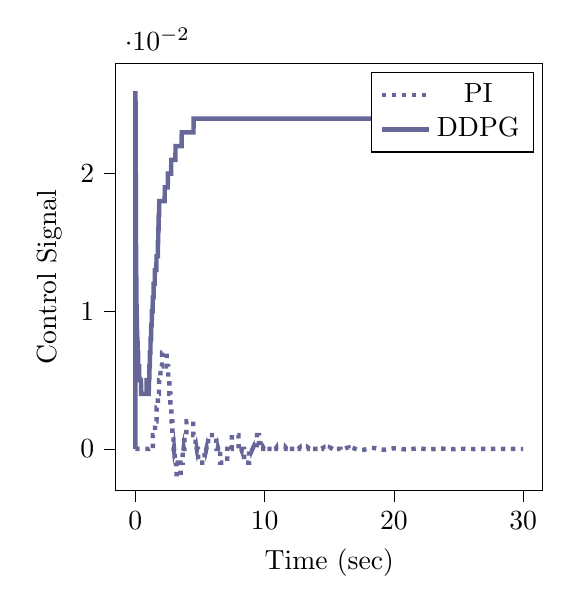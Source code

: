 % This file was created by tikzplotlib v0.9.1.
\begin{tikzpicture}

\definecolor{color0}{rgb}{0.122,0.467,0.706}
\definecolor{color1}{rgb}{1,0.498,0.055}

\begin{axis}[
compat=newest,
tick align=outside,
tick pos=left,
x grid style={white!69.02!black},
xmin=-1.5, xmax=31.5,
xtick style={color=black},
y grid style={white!69.02!black},
ymin=-0.003, ymax=0.028,
ytick style={color=black},
%yticklabel style={
%        /pgf/number format/.cd,
%        	fixed,
%        	fixed zerofill,
%         	precision=3,
%        /tikz/.cd
%},
scaled y ticks=true,
scaled y ticks=base 10:2,
width=7cm,
height=7cm,
xlabel=Time (sec),
ylabel=Control Signal
]
\addplot [ultra thick, blue!20!gray, dotted]
table {%
0 0
0.01 0
0.02 0
0.03 0
0.04 0
0.05 0
0.06 0
0.07 0
0.08 0
0.09 0
0.1 0
0.11 0
0.12 0
0.13 0
0.14 0
0.15 0
0.16 0
0.17 0
0.18 0
0.19 0
0.2 0
0.21 0
0.22 0
0.23 0
0.24 0
0.25 0
0.26 0
0.27 0
0.28 0
0.29 0
0.3 0
0.31 0
0.32 0
0.33 0
0.34 0
0.35 0
0.36 0
0.37 0
0.38 0
0.39 0
0.4 0
0.41 0
0.42 0
0.43 0
0.44 0
0.45 0
0.46 0
0.47 0
0.48 0
0.49 0
0.5 0
0.51 0
0.52 0
0.53 0
0.54 0
0.55 0
0.56 0
0.57 0
0.58 0
0.59 0
0.6 0
0.61 0
0.62 0
0.63 0
0.64 0
0.65 0
0.66 0
0.67 0
0.68 0
0.69 0
0.7 0
0.71 0
0.72 0
0.73 0
0.74 0
0.75 0
0.76 0
0.77 0
0.78 0
0.79 0
0.8 0
0.81 0
0.82 0
0.83 0
0.84 0
0.85 0
0.86 0
0.87 0
0.88 0
0.89 0
0.9 0
0.91 0
0.92 0
0.93 0
0.94 0
0.95 0
0.96 0
0.97 0
0.98 0
0.99 0
1 -4.393e-19
1.01 6.512e-09
1.02 6.882e-08
1.03 2.571e-07
1.04 6.431e-07
1.05 1.298e-06
1.06 2.292e-06
1.07 3.697e-06
1.08 5.584e-06
1.09 8.026e-06
1.1 1.109e-05
1.11 1.486e-05
1.12 1.939e-05
1.13 2.475e-05
1.14 3.103e-05
1.15 3.828e-05
1.16 4.657e-05
1.17 5.597e-05
1.18 6.655e-05
1.19 7.837e-05
1.2 9.149e-05
1.21 0.0
1.22 0.0
1.23 0.0
1.24 0.0
1.25 0.0
1.26 0.0
1.27 0.0
1.28 0.0
1.29 0.0
1.3 0.0
1.31 0.0
1.32 0.0
1.33 0.0
1.34 0.0
1.35 0.0
1.36 0.001
1.37 0.001
1.38 0.001
1.39 0.001
1.4 0.001
1.41 0.001
1.42 0.001
1.43 0.001
1.44 0.001
1.45 0.001
1.46 0.001
1.47 0.001
1.48 0.001
1.49 0.001
1.5 0.001
1.51 0.001
1.52 0.001
1.53 0.002
1.54 0.002
1.55 0.002
1.56 0.002
1.57 0.002
1.58 0.002
1.59 0.002
1.6 0.002
1.61 0.002
1.62 0.002
1.63 0.002
1.64 0.002
1.65 0.003
1.66 0.003
1.67 0.003
1.68 0.003
1.69 0.003
1.7 0.003
1.71 0.003
1.72 0.003
1.73 0.003
1.74 0.003
1.75 0.004
1.76 0.004
1.77 0.004
1.78 0.004
1.79 0.004
1.8 0.004
1.81 0.004
1.82 0.004
1.83 0.004
1.84 0.005
1.85 0.005
1.86 0.005
1.87 0.005
1.88 0.005
1.89 0.005
1.9 0.005
1.91 0.005
1.92 0.005
1.93 0.005
1.94 0.005
1.95 0.006
1.96 0.006
1.97 0.006
1.98 0.006
1.99 0.006
2 0.006
2.01 0.006
2.02 0.006
2.03 0.006
2.04 0.006
2.05 0.006
2.06 0.006
2.07 0.007
2.08 0.007
2.09 0.007
2.1 0.007
2.11 0.007
2.12 0.007
2.13 0.007
2.14 0.007
2.15 0.007
2.16 0.007
2.17 0.007
2.18 0.007
2.19 0.007
2.2 0.007
2.21 0.007
2.22 0.007
2.23 0.007
2.24 0.007
2.25 0.007
2.26 0.007
2.27 0.007
2.28 0.007
2.29 0.007
2.3 0.007
2.31 0.007
2.32 0.007
2.33 0.007
2.34 0.007
2.35 0.007
2.36 0.007
2.37 0.007
2.38 0.007
2.39 0.007
2.4 0.007
2.41 0.007
2.42 0.007
2.43 0.007
2.44 0.006
2.45 0.006
2.46 0.006
2.47 0.006
2.48 0.006
2.49 0.006
2.5 0.006
2.51 0.006
2.52 0.006
2.53 0.006
2.54 0.006
2.55 0.005
2.56 0.005
2.57 0.005
2.58 0.005
2.59 0.005
2.6 0.005
2.61 0.005
2.62 0.005
2.63 0.005
2.64 0.004
2.65 0.004
2.66 0.004
2.67 0.004
2.68 0.004
2.69 0.004
2.7 0.004
2.71 0.004
2.72 0.003
2.73 0.003
2.74 0.003
2.75 0.003
2.76 0.003
2.77 0.003
2.78 0.003
2.79 0.003
2.8 0.002
2.81 0.002
2.82 0.002
2.83 0.002
2.84 0.002
2.85 0.002
2.86 0.002
2.87 0.001
2.88 0.001
2.89 0.001
2.9 0.001
2.91 0.001
2.92 0.001
2.93 0.001
2.94 0.001
2.95 0.001
2.96 0.0
2.97 0.0
2.98 0.0
2.99 5.928e-05
3.0 -4.742e-05
3.01 -0.0
3.02 -0.0
3.03 -0.0
3.04 -0.0
3.05 -0.001
3.06 -0.001
3.07 -0.001
3.08 -0.001
3.09 -0.001
3.1 -0.001
3.11 -0.001
3.12 -0.001
3.13 -0.001
3.14 -0.001
3.15 -0.001
3.16 -0.001
3.17 -0.001
3.18 -0.001
3.19 -0.002
3.2 -0.002
3.21 -0.002
3.22 -0.002
3.23 -0.002
3.24 -0.002
3.25 -0.002
3.26 -0.002
3.27 -0.002
3.28 -0.002
3.29 -0.002
3.3 -0.002
3.31 -0.002
3.32 -0.002
3.33 -0.002
3.34 -0.002
3.35 -0.002
3.36 -0.002
3.37 -0.002
3.38 -0.002
3.39 -0.002
3.4 -0.002
3.41 -0.002
3.42 -0.002
3.43 -0.002
3.44 -0.002
3.45 -0.002
3.46 -0.002
3.47 -0.002
3.48 -0.002
3.49 -0.002
3.5 -0.002
3.51 -0.001
3.52 -0.001
3.53 -0.001
3.54 -0.001
3.55 -0.001
3.56 -0.001
3.57 -0.001
3.58 -0.001
3.59 -0.001
3.6 -0.001
3.61 -0.001
3.62 -0.001
3.63 -0.001
3.64 -0.001
3.65 -0.001
3.66 -0.001
3.67 -0.0
3.68 -0.0
3.69 -0.0
3.7 -0.0
3.71 -0.0
3.72 -9.144e-05
3.73 -1.668e-05
3.74 5.82e-05
3.75 0.0
3.76 0.0
3.77 0.0
3.78 0.0
3.79 0.0
3.8 0.001
3.81 0.001
3.82 0.001
3.83 0.001
3.84 0.001
3.85 0.001
3.86 0.001
3.87 0.001
3.88 0.001
3.89 0.001
3.9 0.001
3.91 0.001
3.92 0.001
3.93 0.001
3.94 0.001
3.95 0.001
3.96 0.002
3.97 0.002
3.98 0.002
3.99 0.002
4.0 0.002
4.01 0.002
4.02 0.002
4.03 0.002
4.04 0.002
4.05 0.002
4.06 0.002
4.07 0.002
4.08 0.002
4.09 0.002
4.1 0.002
4.11 0.002
4.12 0.002
4.13 0.002
4.14 0.002
4.15 0.002
4.16 0.002
4.17 0.002
4.18 0.002
4.19 0.002
4.2 0.002
4.21 0.002
4.22 0.002
4.23 0.002
4.24 0.002
4.25 0.002
4.26 0.002
4.27 0.002
4.28 0.002
4.29 0.002
4.3 0.002
4.31 0.002
4.32 0.002
4.33 0.002
4.34 0.002
4.35 0.002
4.36 0.002
4.37 0.002
4.38 0.002
4.39 0.002
4.4 0.002
4.41 0.002
4.42 0.002
4.43 0.002
4.44 0.002
4.45 0.002
4.46 0.002
4.47 0.002
4.48 0.002
4.49 0.001
4.5 0.001
4.51 0.001
4.52 0.001
4.53 0.001
4.54 0.001
4.55 0.001
4.56 0.001
4.57 0.001
4.58 0.001
4.59 0.001
4.6 0.001
4.61 0.001
4.62 0.001
4.63 0.001
4.64 0.001
4.65 0.001
4.66 0.0
4.67 0.0
4.68 0.0
4.69 0.0
4.7 0.0
4.71 0.0
4.72 0.0
4.73 0.0
4.74 5.021e-05
4.75 -3.149e-06
4.76 -5.569e-05
4.77 -0.0
4.78 -0.0
4.79 -0.0
4.8 -0.0
4.81 -0.0
4.82 -0.0
4.83 -0.0
4.84 -0.0
4.85 -0.0
4.86 -0.001
4.87 -0.001
4.88 -0.001
4.89 -0.001
4.9 -0.001
4.91 -0.001
4.92 -0.001
4.93 -0.001
4.94 -0.001
4.95 -0.001
4.96 -0.001
4.97 -0.001
4.98 -0.001
4.99 -0.001
5.0 -0.001
5.01 -0.001
5.02 -0.001
5.03 -0.001
5.04 -0.001
5.05 -0.001
5.06 -0.001
5.07 -0.001
5.08 -0.001
5.09 -0.001
5.1 -0.001
5.11 -0.001
5.12 -0.001
5.13 -0.001
5.14 -0.001
5.15 -0.001
5.16 -0.001
5.17 -0.001
5.18 -0.001
5.19 -0.001
5.2 -0.001
5.21 -0.001
5.22 -0.001
5.23 -0.001
5.24 -0.001
5.25 -0.001
5.26 -0.001
5.27 -0.001
5.28 -0.001
5.29 -0.001
5.3 -0.001
5.31 -0.001
5.32 -0.001
5.33 -0.001
5.34 -0.001
5.35 -0.001
5.36 -0.001
5.37 -0.0
5.38 -0.0
5.39 -0.0
5.4 -0.0
5.41 -0.0
5.42 -0.0
5.43 -0.0
5.44 -0.0
5.45 -0.0
5.46 -0.0
5.47 -0.0
5.48 -6.276e-05
5.49 -2.182e-05
5.5 1.92e-05
5.51 6.023e-05
5.52 0.0
5.53 0.0
5.54 0.0
5.55 0.0
5.56 0.0
5.57 0.0
5.58 0.0
5.59 0.0
5.6 0.0
5.61 0.0
5.62 0.0
5.63 0.001
5.64 0.001
5.65 0.001
5.66 0.001
5.67 0.001
5.68 0.001
5.69 0.001
5.7 0.001
5.71 0.001
5.72 0.001
5.73 0.001
5.74 0.001
5.75 0.001
5.76 0.001
5.77 0.001
5.78 0.001
5.79 0.001
5.8 0.001
5.81 0.001
5.82 0.001
5.83 0.001
5.84 0.001
5.85 0.001
5.86 0.001
5.87 0.001
5.88 0.001
5.89 0.001
5.9 0.001
5.91 0.001
5.92 0.001
5.93 0.001
5.94 0.001
5.95 0.001
5.96 0.001
5.97 0.001
5.98 0.001
5.99 0.001
6.0 0.001
6.01 0.001
6.02 0.001
6.03 0.001
6.04 0.001
6.05 0.001
6.06 0.001
6.07 0.001
6.08 0.001
6.09 0.001
6.1 0.001
6.11 0.001
6.12 0.001
6.13 0.001
6.14 0.001
6.15 0.001
6.16 0.001
6.17 0.001
6.18 0.001
6.19 0.001
6.2 0.001
6.21 0.001
6.22 0.001
6.23 0.001
6.24 0.001
6.25 0.001
6.26 0.001
6.27 0.001
6.28 0.0
6.29 0.0
6.3 0.0
6.31 0.0
6.32 0.0
6.33 0.0
6.34 0.0
6.35 0.0
6.36 0.0
6.37 0.0
6.38 0.0
6.39 6.609e-05
6.4 2.913e-05
6.41 -7.693e-06
6.42 -4.433e-05
6.43 -8.074e-05
6.44 -0.0
6.45 -0.0
6.46 -0.0
6.47 -0.0
6.48 -0.0
6.49 -0.0
6.5 -0.0
6.51 -0.0
6.52 -0.0
6.53 -0.0
6.54 -0.0
6.55 -0.0
6.56 -0.001
6.57 -0.001
6.58 -0.001
6.59 -0.001
6.6 -0.001
6.61 -0.001
6.62 -0.001
6.63 -0.001
6.64 -0.001
6.65 -0.001
6.66 -0.001
6.67 -0.001
6.68 -0.001
6.69 -0.001
6.7 -0.001
6.71 -0.001
6.72 -0.001
6.73 -0.001
6.74 -0.001
6.75 -0.001
6.76 -0.001
6.77 -0.001
6.78 -0.001
6.79 -0.001
6.8 -0.001
6.81 -0.001
6.82 -0.001
6.83 -0.001
6.84 -0.001
6.85 -0.001
6.86 -0.001
6.87 -0.001
6.88 -0.001
6.89 -0.001
6.9 -0.001
6.91 -0.001
6.92 -0.001
6.93 -0.001
6.94 -0.001
6.95 -0.001
6.96 -0.001
6.97 -0.001
6.98 -0.001
6.99 -0.001
7.0 -0.001
7.01 -0.001
7.02 -0.001
7.03 -0.001
7.04 -0.001
7.05 -0.001
7.06 -0.001
7.07 -0.001
7.08 -0.001
7.09 -0.001
7.1 -0.001
7.11 -0.001
7.12 -0.0
7.13 -0.0
7.14 -0.0
7.15 -0.0
7.16 -0.0
7.17 -0.0
7.18 -0.0
7.19 -0.0
7.2 -0.0
7.21 -0.0
7.22 -0.0
7.23 -0.0
7.24 -0.0
7.25 -9.858e-05
7.26 -6.763e-05
7.27 -3.67e-05
7.28 -5.82e-06
7.29 2.496e-05
7.3 5.561e-05
7.31 8.609e-05
7.32 0.0
7.33 0.0
7.34 0.0
7.35 0.0
7.36 0.0
7.37 0.0
7.38 0.0
7.39 0.0
7.4 0.0
7.41 0.0
7.42 0.0
7.43 0.0
7.44 0.0
7.45 0.0
7.46 0.0
7.47 0.001
7.48 0.001
7.49 0.001
7.5 0.001
7.51 0.001
7.52 0.001
7.53 0.001
7.54 0.001
7.55 0.001
7.56 0.001
7.57 0.001
7.58 0.001
7.59 0.001
7.6 0.001
7.61 0.001
7.62 0.001
7.63 0.001
7.64 0.001
7.65 0.001
7.66 0.001
7.67 0.001
7.68 0.001
7.69 0.001
7.7 0.001
7.71 0.001
7.72 0.001
7.73 0.001
7.74 0.001
7.75 0.001
7.76 0.001
7.77 0.001
7.78 0.001
7.79 0.001
7.8 0.001
7.81 0.001
7.82 0.001
7.83 0.001
7.84 0.001
7.85 0.001
7.86 0.001
7.87 0.001
7.88 0.001
7.89 0.001
7.9 0.001
7.91 0.001
7.92 0.001
7.93 0.001
7.94 0.001
7.95 0.001
7.96 0.001
7.97 0.001
7.98 0.001
7.99 0.0
8.0 0.0
8.01 0.0
8.02 0.0
8.03 0.0
8.04 0.0
8.05 0.0
8.06 0.0
8.07 0.0
8.08 0.0
8.09 0.0
8.1 0.0
8.11 0.0
8.12 0.0
8.13 0.0
8.14 0.0
8.15 8.714e-05
8.16 6.144e-05
8.17 3.579e-05
8.18 1.023e-05
8.19 -1.522e-05
8.2 -4.051e-05
8.21 -6.563e-05
8.22 -9.054e-05
8.23 -0.0
8.24 -0.0
8.25 -0.0
8.26 -0.0
8.27 -0.0
8.28 -0.0
8.29 -0.0
8.3 -0.0
8.31 -0.0
8.32 -0.0
8.33 -0.0
8.34 -0.0
8.35 -0.0
8.36 -0.0
8.37 -0.0
8.38 -0.0
8.39 -0.0
8.4 -0.0
8.41 -0.0
8.42 -0.001
8.43 -0.001
8.44 -0.001
8.45 -0.001
8.46 -0.001
8.47 -0.001
8.48 -0.001
8.49 -0.001
8.5 -0.001
8.51 -0.001
8.52 -0.001
8.53 -0.001
8.54 -0.001
8.55 -0.001
8.56 -0.001
8.57 -0.001
8.58 -0.001
8.59 -0.001
8.6 -0.001
8.61 -0.001
8.62 -0.001
8.63 -0.001
8.64 -0.001
8.65 -0.001
8.66 -0.001
8.67 -0.001
8.68 -0.001
8.69 -0.001
8.7 -0.001
8.71 -0.001
8.72 -0.001
8.73 -0.001
8.74 -0.001
8.75 -0.001
8.76 -0.001
8.77 -0.001
8.78 -0.001
8.79 -0.001
8.8 -0.001
8.81 -0.0
8.82 -0.0
8.83 -0.0
8.84 -0.0
8.85 -0.0
8.86 -0.0
8.87 -0.0
8.88 -0.0
8.89 -0.0
8.9 -0.0
8.91 -0.0
8.92 -0.0
8.93 -0.0
8.94 -0.0
8.95 -0.0
8.96 -0.0
8.97 -0.0
8.98 -0.0
8.99 -0.0
9.0 -0.0
9.01 -0.0
9.02 -9.872e-05
9.03 -7.799e-05
9.04 -5.726e-05
9.05 -3.655e-05
9.06 -1.589e-05
9.07 4.693e-06
9.08 2.517e-05
9.09 4.552e-05
9.1 6.572e-05
9.11 8.574e-05
9.12 0.0
9.13 0.0
9.14 0.0
9.15 0.0
9.16 0.0
9.17 0.0
9.18 0.0
9.19 0.0
9.2 0.0
9.21 0.0
9.22 0.0
9.23 0.0
9.24 0.0
9.25 0.0
9.26 0.0
9.27 0.0
9.28 0.0
9.29 0.0
9.3 0.0
9.31 0.0
9.32 0.0
9.33 0.0
9.34 0.0
9.35 0.0
9.36 0.0
9.37 0.0
9.38 0.0
9.39 0.0
9.4 0.0
9.41 0.001
9.42 0.001
9.43 0.001
9.44 0.001
9.45 0.001
9.46 0.001
9.47 0.001
9.48 0.001
9.49 0.001
9.5 0.001
9.51 0.001
9.52 0.001
9.53 0.001
9.54 0.001
9.55 0.001
9.56 0.001
9.57 0.001
9.58 0.0
9.59 0.0
9.6 0.0
9.61 0.0
9.62 0.0
9.63 0.0
9.64 0.0
9.65 0.0
9.66 0.0
9.67 0.0
9.68 0.0
9.69 0.0
9.7 0.0
9.71 0.0
9.72 0.0
9.73 0.0
9.74 0.0
9.75 0.0
9.76 0.0
9.77 0.0
9.78 0.0
9.79 0.0
9.8 0.0
9.81 0.0
9.82 0.0
9.83 0.0
9.84 0.0
9.85 0.0
9.86 0.0
9.87 0.0
9.88 0.0
9.89 0.0
9.9 8.681e-05
9.91 6.995e-05
9.92 5.309e-05
9.93 3.624e-05
9.94 1.942e-05
9.95 2.652e-06
9.96 -1.404e-05
9.97 -3.064e-05
9.98 -4.712e-05
9.99 -6.346e-05
10.0 -7.965e-05
10.01 -9.566e-05
10.02 -0.0
10.03 -0.0
10.04 -0.0
10.05 -0.0
10.06 -0.0
10.07 -0.0
10.08 -0.0
10.09 -0.0
10.1 -0.0
10.11 -0.0
10.12 -0.0
10.13 -0.0
10.14 -0.0
10.15 -0.0
10.16 -0.0
10.17 -0.0
10.18 -0.0
10.19 -0.0
10.2 -0.0
10.21 -0.0
10.22 -0.0
10.23 -0.0
10.24 -0.0
10.25 -0.0
10.26 -0.0
10.27 -0.0
10.28 -0.0
10.29 -0.0
10.3 -0.0
10.31 -0.0
10.32 -0.0
10.33 -0.0
10.34 -0.0
10.35 -0.0
10.36 -0.0
10.37 -0.0
10.38 -0.0
10.39 -0.0
10.4 -0.0
10.41 -0.0
10.42 -0.0
10.43 -0.0
10.44 -0.0
10.45 -0.0
10.46 -0.0
10.47 -0.0
10.48 -0.0
10.49 -0.0
10.5 -0.0
10.51 -0.0
10.52 -0.0
10.53 -0.0
10.54 -0.0
10.55 -0.0
10.56 -0.0
10.57 -0.0
10.58 -0.0
10.59 -0.0
10.6 -0.0
10.61 -0.0
10.62 -0.0
10.63 -0.0
10.64 -0.0
10.65 -0.0
10.66 -0.0
10.67 -0.0
10.68 -0.0
10.69 -0.0
10.7 -0.0
10.71 -0.0
10.72 -0.0
10.73 -0.0
10.74 -0.0
10.75 -0.0
10.76 -0.0
10.77 -8.775e-05
10.78 -7.403e-05
10.79 -6.027e-05
10.8 -4.65e-05
10.81 -3.273e-05
10.82 -1.898e-05
10.83 -5.27e-06
10.84 8.389e-06
10.85 2.198e-05
10.86 3.547e-05
10.87 4.887e-05
10.88 6.214e-05
10.89 7.527e-05
10.9 8.825e-05
10.91 0.0
10.92 0.0
10.93 0.0
10.94 0.0
10.95 0.0
10.96 0.0
10.97 0.0
10.98 0.0
10.99 0.0
11.0 0.0
11.01 0.0
11.02 0.0
11.03 0.0
11.04 0.0
11.05 0.0
11.06 0.0
11.07 0.0
11.08 0.0
11.09 0.0
11.1 0.0
11.11 0.0
11.12 0.0
11.13 0.0
11.14 0.0
11.15 0.0
11.16 0.0
11.17 0.0
11.18 0.0
11.19 0.0
11.2 0.0
11.21 0.0
11.22 0.0
11.23 0.0
11.24 0.0
11.25 0.0
11.26 0.0
11.27 0.0
11.28 0.0
11.29 0.0
11.3 0.0
11.31 0.0
11.32 0.0
11.33 0.0
11.34 0.0
11.35 0.0
11.36 0.0
11.37 0.0
11.38 0.0
11.39 0.0
11.4 0.0
11.41 0.0
11.42 0.0
11.43 0.0
11.44 0.0
11.45 0.0
11.46 0.0
11.47 0.0
11.48 0.0
11.49 0.0
11.5 0.0
11.51 0.0
11.52 0.0
11.53 0.0
11.54 0.0
11.55 0.0
11.56 0.0
11.57 0.0
11.58 0.0
11.59 0.0
11.6 0.0
11.61 0.0
11.62 0.0
11.63 9.914e-05
11.64 8.801e-05
11.65 7.683e-05
11.66 6.559e-05
11.67 5.433e-05
11.68 4.305e-05
11.69 3.176e-05
11.7 2.048e-05
11.71 9.231e-06
11.72 -1.981e-06
11.73 -1.314e-05
11.74 -2.423e-05
11.75 -3.524e-05
11.76 -4.616e-05
11.77 -5.697e-05
11.78 -6.766e-05
11.79 -7.822e-05
11.8 -8.863e-05
11.81 -9.888e-05
11.82 -0.0
11.83 -0.0
11.84 -0.0
11.85 -0.0
11.86 -0.0
11.87 -0.0
11.88 -0.0
11.89 -0.0
11.9 -0.0
11.91 -0.0
11.92 -0.0
11.93 -0.0
11.94 -0.0
11.95 -0.0
11.96 -0.0
11.97 -0.0
11.98 -0.0
11.99 -0.0
12.0 -0.0
12.01 -0.0
12.02 -0.0
12.03 -0.0
12.04 -0.0
12.05 -0.0
12.06 -0.0
12.07 -0.0
12.08 -0.0
12.09 -0.0
12.1 -0.0
12.11 -0.0
12.12 -0.0
12.13 -0.0
12.14 -0.0
12.15 -0.0
12.16 -0.0
12.17 -0.0
12.18 -0.0
12.19 -0.0
12.2 -0.0
12.21 -0.0
12.22 -0.0
12.23 -0.0
12.24 -0.0
12.25 -0.0
12.26 -0.0
12.27 -0.0
12.28 -0.0
12.29 -0.0
12.3 -0.0
12.31 -0.0
12.32 -0.0
12.33 -0.0
12.34 -0.0
12.35 -0.0
12.36 -0.0
12.37 -0.0
12.38 -0.0
12.39 -0.0
12.4 -0.0
12.41 -0.0
12.42 -0.0
12.43 -0.0
12.44 -0.0
12.45 -0.0
12.46 -0.0
12.47 -0.0
12.48 -0.0
12.49 -0.0
12.5 -9.464e-05
12.51 -8.563e-05
12.52 -7.655e-05
12.53 -6.742e-05
12.54 -5.824e-05
12.55 -4.904e-05
12.56 -3.981e-05
12.57 -3.057e-05
12.58 -2.134e-05
12.59 -1.212e-05
12.6 -2.932e-06
12.61 6.221e-06
12.62 1.532e-05
12.63 2.437e-05
12.64 3.334e-05
12.65 4.223e-05
12.66 5.102e-05
12.67 5.971e-05
12.68 6.828e-05
12.69 7.673e-05
12.7 8.505e-05
12.71 9.322e-05
12.72 0.0
12.73 0.0
12.74 0.0
12.75 0.0
12.76 0.0
12.77 0.0
12.78 0.0
12.79 0.0
12.8 0.0
12.81 0.0
12.82 0.0
12.83 0.0
12.84 0.0
12.85 0.0
12.86 0.0
12.87 0.0
12.88 0.0
12.89 0.0
12.9 0.0
12.91 0.0
12.92 0.0
12.93 0.0
12.94 0.0
12.95 0.0
12.96 0.0
12.97 0.0
12.98 0.0
12.99 0.0
13.0 0.0
13.01 0.0
13.02 0.0
13.03 0.0
13.04 0.0
13.05 0.0
13.06 0.0
13.07 0.0
13.08 0.0
13.09 0.0
13.1 0.0
13.11 0.0
13.12 0.0
13.13 0.0
13.14 0.0
13.15 0.0
13.16 0.0
13.17 0.0
13.18 0.0
13.19 0.0
13.2 0.0
13.21 0.0
13.22 0.0
13.23 0.0
13.24 0.0
13.25 0.0
13.26 0.0
13.27 0.0
13.28 0.0
13.29 0.0
13.3 0.0
13.31 0.0
13.32 0.0
13.33 0.0
13.34 0.0
13.35 0.0
13.36 9.539e-05
13.37 8.821e-05
13.38 8.095e-05
13.39 7.362e-05
13.4 6.622e-05
13.41 5.878e-05
13.42 5.13e-05
13.43 4.379e-05
13.44 3.626e-05
13.45 2.872e-05
13.46 2.117e-05
13.47 1.363e-05
13.48 6.113e-06
13.49 -1.38e-06
13.5 -8.837e-06
13.51 -1.625e-05
13.52 -2.361e-05
13.53 -3.09e-05
13.54 -3.812e-05
13.55 -4.526e-05
13.56 -5.231e-05
13.57 -5.927e-05
13.58 -6.611e-05
13.59 -7.284e-05
13.6 -7.945e-05
13.61 -8.593e-05
13.62 -9.227e-05
13.63 -9.846e-05
13.64 -0.0
13.65 -0.0
13.66 -0.0
13.67 -0.0
13.68 -0.0
13.69 -0.0
13.7 -0.0
13.71 -0.0
13.72 -0.0
13.73 -0.0
13.74 -0.0
13.75 -0.0
13.76 -0.0
13.77 -0.0
13.78 -0.0
13.79 -0.0
13.8 -0.0
13.81 -0.0
13.82 -0.0
13.83 -0.0
13.84 -0.0
13.85 -0.0
13.86 -0.0
13.87 -0.0
13.88 -0.0
13.89 -0.0
13.9 -0.0
13.91 -0.0
13.92 -0.0
13.93 -0.0
13.94 -0.0
13.95 -0.0
13.96 -0.0
13.97 -0.0
13.98 -0.0
13.99 -0.0
14.0 -0.0
14.01 -0.0
14.02 -0.0
14.03 -0.0
14.04 -0.0
14.05 -0.0
14.06 -0.0
14.07 -0.0
14.08 -0.0
14.09 -0.0
14.1 -0.0
14.11 -0.0
14.12 -0.0
14.13 -0.0
14.14 -0.0
14.15 -0.0
14.16 -0.0
14.17 -0.0
14.18 -0.0
14.19 -0.0
14.2 -0.0
14.21 -9.759e-05
14.22 -9.201e-05
14.23 -8.633e-05
14.24 -8.058e-05
14.25 -7.474e-05
14.26 -6.885e-05
14.27 -6.289e-05
14.28 -5.687e-05
14.29 -5.082e-05
14.3 -4.472e-05
14.31 -3.86e-05
14.32 -3.246e-05
14.33 -2.631e-05
14.34 -2.015e-05
14.35 -1.399e-05
14.36 -7.843e-06
14.37 -1.714e-06
14.38 4.388e-06
14.39 1.046e-05
14.4 1.649e-05
14.41 2.246e-05
14.42 2.839e-05
14.43 3.425e-05
14.44 4.004e-05
14.45 4.575e-05
14.46 5.138e-05
14.47 5.692e-05
14.48 6.236e-05
14.49 6.77e-05
14.5 7.293e-05
14.51 7.804e-05
14.52 8.303e-05
14.53 8.789e-05
14.54 9.262e-05
14.55 9.721e-05
14.56 0.0
14.57 0.0
14.58 0.0
14.59 0.0
14.6 0.0
14.61 0.0
14.62 0.0
14.63 0.0
14.64 0.0
14.65 0.0
14.66 0.0
14.67 0.0
14.68 0.0
14.69 0.0
14.7 0.0
14.71 0.0
14.72 0.0
14.73 0.0
14.74 0.0
14.75 0.0
14.76 0.0
14.77 0.0
14.78 0.0
14.79 0.0
14.8 0.0
14.81 0.0
14.82 0.0
14.83 0.0
14.84 0.0
14.85 0.0
14.86 0.0
14.87 0.0
14.88 0.0
14.89 0.0
14.9 0.0
14.91 0.0
14.92 0.0
14.93 0.0
14.94 0.0
14.95 0.0
14.96 0.0
14.97 0.0
14.98 0.0
14.99 0.0
15.0 0.0
15.01 0.0
15.02 0.0
15.03 0.0
15.04 0.0
15.05 9.891e-05
15.06 9.475e-05
15.07 9.05e-05
15.08 8.615e-05
15.09 8.171e-05
15.1 7.719e-05
15.11 7.259e-05
15.12 6.792e-05
15.13 6.319e-05
15.14 5.84e-05
15.15 5.355e-05
15.16 4.866e-05
15.17 4.374e-05
15.18 3.878e-05
15.19 3.379e-05
15.2 2.878e-05
15.21 2.376e-05
15.22 1.874e-05
15.23 1.371e-05
15.24 8.686e-06
15.25 3.675e-06
15.26 -1.316e-06
15.27 -6.284e-06
15.28 -1.122e-05
15.29 -1.612e-05
15.3 -2.098e-05
15.31 -2.578e-05
15.32 -3.054e-05
15.33 -3.523e-05
15.34 -3.986e-05
15.35 -4.441e-05
15.36 -4.889e-05
15.37 -5.329e-05
15.38 -5.76e-05
15.39 -6.181e-05
15.4 -6.593e-05
15.41 -6.995e-05
15.42 -7.386e-05
15.43 -7.766e-05
15.44 -8.134e-05
15.45 -8.491e-05
15.46 -8.835e-05
15.47 -9.166e-05
15.48 -9.484e-05
15.49 -9.789e-05
15.5 -0.0
15.51 -0.0
15.52 -0.0
15.53 -0.0
15.54 -0.0
15.55 -0.0
15.56 -0.0
15.57 -0.0
15.58 -0.0
15.59 -0.0
15.6 -0.0
15.61 -0.0
15.62 -0.0
15.63 -0.0
15.64 -0.0
15.65 -0.0
15.66 -0.0
15.67 -0.0
15.68 -0.0
15.69 -0.0
15.7 -0.0
15.71 -0.0
15.72 -0.0
15.73 -0.0
15.74 -0.0
15.75 -0.0
15.76 -0.0
15.77 -0.0
15.78 -0.0
15.79 -0.0
15.8 -0.0
15.81 -0.0
15.82 -0.0
15.83 -0.0
15.84 -0.0
15.85 -0.0
15.86 -0.0
15.87 -0.0
15.88 -9.759e-05
15.89 -9.473e-05
15.9 -9.176e-05
15.91 -8.869e-05
15.92 -8.552e-05
15.93 -8.226e-05
15.94 -7.891e-05
15.95 -7.547e-05
15.96 -7.196e-05
15.97 -6.837e-05
15.98 -6.471e-05
15.99 -6.098e-05
16.0 -5.72e-05
16.01 -5.336e-05
16.02 -4.947e-05
16.03 -4.553e-05
16.04 -4.156e-05
16.05 -3.755e-05
16.06 -3.351e-05
16.07 -2.945e-05
16.08 -2.537e-05
16.09 -2.128e-05
16.1 -1.718e-05
16.11 -1.307e-05
16.12 -8.973e-06
16.13 -4.878e-06
16.14 -7.967e-07
16.15 3.267e-06
16.16 7.309e-06
16.17 1.132e-05
16.18 1.53e-05
16.19 1.925e-05
16.2 2.315e-05
16.21 2.7e-05
16.22 3.08e-05
16.23 3.455e-05
16.24 3.823e-05
16.25 4.185e-05
16.26 4.54e-05
16.27 4.888e-05
16.28 5.228e-05
16.29 5.56e-05
16.3 5.883e-05
16.31 6.197e-05
16.32 6.502e-05
16.33 6.797e-05
16.34 7.083e-05
16.35 7.358e-05
16.36 7.623e-05
16.37 7.876e-05
16.38 8.119e-05
16.39 8.35e-05
16.4 8.57e-05
16.41 8.778e-05
16.42 8.974e-05
16.43 9.157e-05
16.44 9.328e-05
16.45 9.487e-05
16.46 9.633e-05
16.47 9.766e-05
16.48 9.886e-05
16.49 9.993e-05
16.5 0.0
16.51 0.0
16.52 0.0
16.53 0.0
16.54 0.0
16.55 0.0
16.56 0.0
16.57 0.0
16.58 0.0
16.59 0.0
16.6 0.0
16.61 0.0
16.62 0.0
16.63 0.0
16.64 0.0
16.65 9.922e-05
16.66 9.81e-05
16.67 9.685e-05
16.68 9.549e-05
16.69 9.402e-05
16.7 9.243e-05
16.71 9.073e-05
16.72 8.893e-05
16.73 8.702e-05
16.74 8.501e-05
16.75 8.29e-05
16.76 8.07e-05
16.77 7.841e-05
16.78 7.603e-05
16.79 7.356e-05
16.8 7.101e-05
16.81 6.838e-05
16.82 6.568e-05
16.83 6.291e-05
16.84 6.007e-05
16.85 5.717e-05
16.86 5.421e-05
16.87 5.119e-05
16.88 4.813e-05
16.89 4.501e-05
16.9 4.186e-05
16.91 3.866e-05
16.92 3.543e-05
16.93 3.218e-05
16.94 2.889e-05
16.95 2.559e-05
16.96 2.227e-05
16.97 1.893e-05
16.98 1.559e-05
16.99 1.224e-05
17.0 8.889e-06
17.01 5.545e-06
17.02 2.21e-06
17.03 -1.114e-06
17.04 -4.42e-06
17.05 -7.706e-06
17.06 -1.097e-05
17.07 -1.42e-05
17.08 -1.74e-05
17.09 -2.056e-05
17.1 -2.368e-05
17.11 -2.676e-05
17.12 -2.979e-05
17.13 -3.277e-05
17.14 -3.569e-05
17.15 -3.856e-05
17.16 -4.136e-05
17.17 -4.41e-05
17.18 -4.677e-05
17.19 -4.937e-05
17.2 -5.189e-05
17.21 -5.434e-05
17.22 -5.67e-05
17.23 -5.899e-05
17.24 -6.119e-05
17.25 -6.33e-05
17.26 -6.532e-05
17.27 -6.725e-05
17.28 -6.909e-05
17.29 -7.083e-05
17.3 -7.247e-05
17.31 -7.402e-05
17.32 -7.546e-05
17.33 -7.68e-05
17.34 -7.804e-05
17.35 -7.917e-05
17.36 -8.02e-05
17.37 -8.113e-05
17.38 -8.194e-05
17.39 -8.265e-05
17.4 -8.325e-05
17.41 -8.375e-05
17.42 -8.413e-05
17.43 -8.441e-05
17.44 -8.458e-05
17.45 -8.464e-05
17.46 -8.459e-05
17.47 -8.444e-05
17.48 -8.418e-05
17.49 -8.382e-05
17.5 -8.335e-05
17.51 -8.278e-05
17.52 -8.211e-05
17.53 -8.134e-05
17.54 -8.047e-05
17.55 -7.95e-05
17.56 -7.843e-05
17.57 -7.727e-05
17.58 -7.602e-05
17.59 -7.468e-05
17.6 -7.324e-05
17.61 -7.173e-05
17.62 -7.013e-05
17.63 -6.845e-05
17.64 -6.669e-05
17.65 -6.485e-05
17.66 -6.294e-05
17.67 -6.096e-05
17.68 -5.891e-05
17.69 -5.68e-05
17.7 -5.462e-05
17.71 -5.239e-05
17.72 -5.01e-05
17.73 -4.775e-05
17.74 -4.536e-05
17.75 -4.292e-05
17.76 -4.044e-05
17.77 -3.792e-05
17.78 -3.536e-05
17.79 -3.277e-05
17.8 -3.015e-05
17.81 -2.75e-05
17.82 -2.483e-05
17.83 -2.214e-05
17.84 -1.944e-05
17.85 -1.673e-05
17.86 -1.4e-05
17.87 -1.127e-05
17.88 -8.54e-06
17.89 -5.811e-06
17.9 -3.086e-06
17.91 -3.708e-07
17.92 2.333e-06
17.93 5.021e-06
17.94 7.69e-06
17.95 1.034e-05
17.96 1.296e-05
17.97 1.555e-05
17.98 1.812e-05
17.99 2.064e-05
18 2.313e-05
18.01 2.558e-05
18.02 2.799e-05
18.03 3.035e-05
18.04 3.266e-05
18.05 3.491e-05
18.06 3.712e-05
18.07 3.926e-05
18.08 4.135e-05
18.09 4.338e-05
18.1 4.534e-05
18.11 4.723e-05
18.12 4.906e-05
18.13 5.081e-05
18.14 5.25e-05
18.15 5.411e-05
18.16 5.564e-05
18.17 5.71e-05
18.18 5.847e-05
18.19 5.977e-05
18.2 6.099e-05
18.21 6.212e-05
18.22 6.317e-05
18.23 6.413e-05
18.24 6.501e-05
18.25 6.581e-05
18.26 6.651e-05
18.27 6.713e-05
18.28 6.766e-05
18.29 6.811e-05
18.3 6.846e-05
18.31 6.873e-05
18.32 6.891e-05
18.33 6.9e-05
18.34 6.901e-05
18.35 6.892e-05
18.36 6.875e-05
18.37 6.85e-05
18.38 6.815e-05
18.39 6.773e-05
18.4 6.722e-05
18.41 6.663e-05
18.42 6.595e-05
18.43 6.52e-05
18.44 6.437e-05
18.45 6.346e-05
18.46 6.247e-05
18.47 6.141e-05
18.48 6.028e-05
18.49 5.908e-05
18.5 5.78e-05
18.51 5.646e-05
18.52 5.506e-05
18.53 5.359e-05
18.54 5.206e-05
18.55 5.047e-05
18.56 4.883e-05
18.57 4.713e-05
18.58 4.538e-05
18.59 4.358e-05
18.6 4.173e-05
18.61 3.984e-05
18.62 3.791e-05
18.63 3.594e-05
18.64 3.393e-05
18.65 3.189e-05
18.66 2.982e-05
18.67 2.772e-05
18.68 2.559e-05
18.69 2.345e-05
18.7 2.128e-05
18.71 1.909e-05
18.72 1.69e-05
18.73 1.469e-05
18.74 1.247e-05
18.75 1.024e-05
18.76 8.018e-06
18.77 5.792e-06
18.78 3.569e-06
18.79 1.351e-06
18.8 -8.576e-07
18.81 -3.055e-06
18.82 -5.239e-06
18.83 -7.406e-06
18.84 -9.553e-06
18.85 -1.168e-05
18.86 -1.378e-05
18.87 -1.585e-05
18.88 -1.79e-05
18.89 -1.991e-05
18.9 -2.189e-05
18.91 -2.383e-05
18.92 -2.573e-05
18.93 -2.759e-05
18.94 -2.941e-05
18.95 -3.118e-05
18.96 -3.29e-05
18.97 -3.458e-05
18.98 -3.62e-05
18.99 -3.777e-05
19.0 -3.929e-05
19.01 -4.075e-05
19.02 -4.215e-05
19.03 -4.349e-05
19.04 -4.477e-05
19.05 -4.598e-05
19.06 -4.714e-05
19.07 -4.822e-05
19.08 -4.925e-05
19.09 -5.02e-05
19.1 -5.109e-05
19.11 -5.191e-05
19.12 -5.266e-05
19.13 -5.334e-05
19.14 -5.395e-05
19.15 -5.448e-05
19.16 -5.495e-05
19.17 -5.535e-05
19.18 -5.567e-05
19.19 -5.592e-05
19.2 -5.61e-05
19.21 -5.621e-05
19.22 -5.625e-05
19.23 -5.621e-05
19.24 -5.611e-05
19.25 -5.593e-05
19.26 -5.569e-05
19.27 -5.537e-05
19.28 -5.499e-05
19.29 -5.454e-05
19.3 -5.402e-05
19.31 -5.344e-05
19.32 -5.279e-05
19.33 -5.208e-05
19.34 -5.13e-05
19.35 -5.047e-05
19.36 -4.957e-05
19.37 -4.862e-05
19.38 -4.761e-05
19.39 -4.654e-05
19.4 -4.542e-05
19.41 -4.425e-05
19.42 -4.302e-05
19.43 -4.175e-05
19.44 -4.043e-05
19.45 -3.907e-05
19.46 -3.766e-05
19.47 -3.621e-05
19.48 -3.473e-05
19.49 -3.32e-05
19.5 -3.164e-05
19.51 -3.005e-05
19.52 -2.843e-05
19.53 -2.678e-05
19.54 -2.51e-05
19.55 -2.34e-05
19.56 -2.168e-05
19.57 -1.994e-05
19.58 -1.818e-05
19.59 -1.641e-05
19.6 -1.462e-05
19.61 -1.282e-05
19.62 -1.102e-05
19.63 -9.209e-06
19.64 -7.395e-06
19.65 -5.581e-06
19.66 -3.768e-06
19.67 -1.959e-06
19.68 -1.556e-07
19.69 1.64e-06
19.7 3.425e-06
19.71 5.197e-06
19.72 6.954e-06
19.73 8.695e-06
19.74 1.042e-05
19.75 1.212e-05
19.76 1.379e-05
19.77 1.545e-05
19.78 1.707e-05
19.79 1.867e-05
19.8 2.023e-05
19.81 2.176e-05
19.82 2.326e-05
19.83 2.472e-05
19.84 2.615e-05
19.85 2.753e-05
19.86 2.887e-05
19.87 3.017e-05
19.88 3.143e-05
19.89 3.264e-05
19.9 3.38e-05
19.91 3.492e-05
19.92 3.598e-05
19.93 3.7e-05
19.94 3.796e-05
19.95 3.887e-05
19.96 3.973e-05
19.97 4.054e-05
19.98 4.129e-05
19.99 4.198e-05
20.0 4.262e-05
20.01 4.32e-05
20.02 4.372e-05
20.03 4.419e-05
20.04 4.459e-05
20.05 4.494e-05
20.06 4.524e-05
20.07 4.547e-05
20.08 4.564e-05
20.09 4.576e-05
20.1 4.582e-05
20.11 4.581e-05
20.12 4.576e-05
20.13 4.564e-05
20.14 4.547e-05
20.15 4.524e-05
20.16 4.495e-05
20.17 4.461e-05
20.18 4.421e-05
20.19 4.376e-05
20.2 4.326e-05
20.21 4.271e-05
20.22 4.21e-05
20.23 4.144e-05
20.24 4.073e-05
20.25 3.998e-05
20.26 3.918e-05
20.27 3.833e-05
20.28 3.744e-05
20.29 3.65e-05
20.3 3.553e-05
20.31 3.451e-05
20.32 3.345e-05
20.33 3.236e-05
20.34 3.123e-05
20.35 3.007e-05
20.36 2.887e-05
20.37 2.764e-05
20.38 2.639e-05
20.39 2.51e-05
20.4 2.379e-05
20.41 2.246e-05
20.42 2.11e-05
20.43 1.973e-05
20.44 1.833e-05
20.45 1.692e-05
20.46 1.549e-05
20.47 1.405e-05
20.48 1.26e-05
20.49 1.114e-05
20.5 9.677e-06
20.51 8.205e-06
20.52 6.729e-06
20.53 5.251e-06
20.54 3.774e-06
20.55 2.299e-06
20.56 8.275e-07
20.57 -6.38e-07
20.58 -2.096e-06
20.59 -3.544e-06
20.6 -4.982e-06
20.61 -6.406e-06
20.62 -7.816e-06
20.63 -9.209e-06
20.64 -1.058e-05
20.65 -1.194e-05
20.66 -1.327e-05
20.67 -1.458e-05
20.68 -1.587e-05
20.69 -1.713e-05
20.7 -1.837e-05
20.71 -1.957e-05
20.72 -2.074e-05
20.73 -2.189e-05
20.74 -2.3e-05
20.75 -2.407e-05
20.76 -2.511e-05
20.77 -2.611e-05
20.78 -2.708e-05
20.79 -2.801e-05
20.8 -2.889e-05
20.81 -2.974e-05
20.82 -3.054e-05
20.83 -3.131e-05
20.84 -3.203e-05
20.85 -3.27e-05
20.86 -3.333e-05
20.87 -3.392e-05
20.88 -3.446e-05
20.89 -3.496e-05
20.9 -3.541e-05
20.91 -3.581e-05
20.92 -3.616e-05
20.93 -3.647e-05
20.94 -3.673e-05
20.95 -3.694e-05
20.96 -3.71e-05
20.97 -3.722e-05
20.98 -3.729e-05
20.99 -3.731e-05
21.0 -3.729e-05
21.01 -3.722e-05
21.02 -3.71e-05
21.03 -3.693e-05
21.04 -3.672e-05
21.05 -3.646e-05
21.06 -3.616e-05
21.07 -3.582e-05
21.08 -3.543e-05
21.09 -3.499e-05
21.1 -3.452e-05
21.11 -3.4e-05
21.12 -3.345e-05
21.13 -3.285e-05
21.14 -3.222e-05
21.15 -3.154e-05
21.16 -3.084e-05
21.17 -3.009e-05
21.18 -2.931e-05
21.19 -2.85e-05
21.2 -2.765e-05
21.21 -2.678e-05
21.22 -2.587e-05
21.23 -2.494e-05
21.24 -2.397e-05
21.25 -2.299e-05
21.26 -2.198e-05
21.27 -2.094e-05
21.28 -1.988e-05
21.29 -1.881e-05
21.3 -1.771e-05
21.31 -1.66e-05
21.32 -1.547e-05
21.33 -1.433e-05
21.34 -1.317e-05
21.35 -1.201e-05
21.36 -1.083e-05
21.37 -9.644e-06
21.38 -8.452e-06
21.39 -7.256e-06
21.4 -6.055e-06
21.41 -4.853e-06
21.42 -3.65e-06
21.43 -2.448e-06
21.44 -1.248e-06
21.45 -5.293e-08
21.46 1.137e-06
21.47 2.32e-06
21.48 3.495e-06
21.49 4.659e-06
21.5 5.813e-06
21.51 6.954e-06
21.52 8.08e-06
21.53 9.191e-06
21.54 1.029e-05
21.55 1.136e-05
21.56 1.242e-05
21.57 1.346e-05
21.58 1.447e-05
21.59 1.546e-05
21.6 1.643e-05
21.61 1.737e-05
21.62 1.829e-05
21.63 1.918e-05
21.64 2.004e-05
21.65 2.087e-05
21.66 2.167e-05
21.67 2.244e-05
21.68 2.318e-05
21.69 2.388e-05
21.7 2.455e-05
21.71 2.519e-05
21.72 2.579e-05
21.73 2.636e-05
21.74 2.689e-05
21.75 2.739e-05
21.76 2.784e-05
21.77 2.826e-05
21.78 2.865e-05
21.79 2.899e-05
21.8 2.93e-05
21.81 2.957e-05
21.82 2.98e-05
21.83 2.999e-05
21.84 3.014e-05
21.85 3.025e-05
21.86 3.033e-05
21.87 3.037e-05
21.88 3.036e-05
21.89 3.032e-05
21.9 3.024e-05
21.91 3.013e-05
21.92 2.997e-05
21.93 2.978e-05
21.94 2.955e-05
21.95 2.929e-05
21.96 2.899e-05
21.97 2.865e-05
21.98 2.828e-05
21.99 2.788e-05
22.0 2.744e-05
22.01 2.697e-05
22.02 2.647e-05
22.03 2.594e-05
22.04 2.538e-05
22.05 2.478e-05
22.06 2.416e-05
22.07 2.351e-05
22.08 2.284e-05
22.09 2.214e-05
22.1 2.141e-05
22.11 2.066e-05
22.12 1.989e-05
22.13 1.91e-05
22.14 1.828e-05
22.15 1.745e-05
22.16 1.66e-05
22.17 1.573e-05
22.18 1.485e-05
22.19 1.395e-05
22.2 1.303e-05
22.21 1.211e-05
22.22 1.117e-05
22.23 1.023e-05
22.24 9.275e-06
22.25 8.314e-06
22.26 7.347e-06
22.27 6.375e-06
22.28 5.399e-06
22.29 4.422e-06
22.3 3.443e-06
22.31 2.464e-06
22.32 1.487e-06
22.33 5.126e-07
22.34 -4.579e-07
22.35 -1.423e-06
22.36 -2.383e-06
22.37 -3.334e-06
22.38 -4.277e-06
22.39 -5.211e-06
22.4 -6.133e-06
22.41 -7.043e-06
22.42 -7.94e-06
22.43 -8.823e-06
22.44 -9.691e-06
22.45 -1.054e-05
22.46 -1.138e-05
22.47 -1.219e-05
22.48 -1.299e-05
22.49 -1.377e-05
22.5 -1.452e-05
22.51 -1.525e-05
22.52 -1.597e-05
22.53 -1.665e-05
22.54 -1.732e-05
22.55 -1.795e-05
22.56 -1.857e-05
22.57 -1.915e-05
22.58 -1.971e-05
22.59 -2.025e-05
22.6 -2.075e-05
22.61 -2.122e-05
22.62 -2.167e-05
22.63 -2.209e-05
22.64 -2.247e-05
22.65 -2.283e-05
22.66 -2.316e-05
22.67 -2.345e-05
22.68 -2.372e-05
22.69 -2.395e-05
22.7 -2.415e-05
22.71 -2.432e-05
22.72 -2.446e-05
22.73 -2.457e-05
22.74 -2.465e-05
22.75 -2.469e-05
22.76 -2.47e-05
22.77 -2.469e-05
22.78 -2.464e-05
22.79 -2.456e-05
22.8 -2.445e-05
22.81 -2.431e-05
22.82 -2.413e-05
22.83 -2.393e-05
22.84 -2.37e-05
22.85 -2.344e-05
22.86 -2.316e-05
22.87 -2.284e-05
22.88 -2.25e-05
22.89 -2.213e-05
22.9 -2.173e-05
22.91 -2.131e-05
22.92 -2.087e-05
22.93 -2.04e-05
22.94 -1.99e-05
22.95 -1.938e-05
22.96 -1.885e-05
22.97 -1.829e-05
22.98 -1.77e-05
22.99 -1.71e-05
23.0 -1.649e-05
23.01 -1.585e-05
23.02 -1.519e-05
23.03 -1.452e-05
23.04 -1.384e-05
23.05 -1.314e-05
23.06 -1.243e-05
23.07 -1.17e-05
23.08 -1.096e-05
23.09 -1.022e-05
23.1 -9.459e-06
23.11 -8.693e-06
23.12 -7.921e-06
23.13 -7.142e-06
23.14 -6.358e-06
23.15 -5.569e-06
23.16 -4.777e-06
23.17 -3.982e-06
23.18 -3.187e-06
23.19 -2.391e-06
23.2 -1.595e-06
23.21 -8.016e-07
23.22 -1.067e-08
23.23 7.766e-07
23.24 1.559e-06
23.25 2.336e-06
23.26 3.107e-06
23.27 3.87e-06
23.28 4.624e-06
23.29 5.369e-06
23.3 6.104e-06
23.31 6.828e-06
23.32 7.539e-06
23.33 8.238e-06
23.34 8.923e-06
23.35 9.594e-06
23.36 1.025e-05
23.37 1.089e-05
23.38 1.151e-05
23.39 1.212e-05
23.4 1.27e-05
23.41 1.327e-05
23.42 1.382e-05
23.43 1.435e-05
23.44 1.486e-05
23.45 1.535e-05
23.46 1.581e-05
23.47 1.625e-05
23.48 1.668e-05
23.49 1.707e-05
23.5 1.745e-05
23.51 1.78e-05
23.52 1.812e-05
23.53 1.843e-05
23.54 1.87e-05
23.55 1.896e-05
23.56 1.918e-05
23.57 1.939e-05
23.58 1.956e-05
23.59 1.971e-05
23.6 1.984e-05
23.61 1.994e-05
23.62 2.001e-05
23.63 2.006e-05
23.64 2.008e-05
23.65 2.008e-05
23.66 2.005e-05
23.67 2.0e-05
23.68 1.992e-05
23.69 1.982e-05
23.7 1.969e-05
23.71 1.954e-05
23.72 1.937e-05
23.73 1.917e-05
23.74 1.894e-05
23.75 1.87e-05
23.76 1.843e-05
23.77 1.814e-05
23.78 1.783e-05
23.79 1.75e-05
23.8 1.714e-05
23.81 1.677e-05
23.82 1.638e-05
23.83 1.597e-05
23.84 1.554e-05
23.85 1.509e-05
23.86 1.463e-05
23.87 1.414e-05
23.88 1.365e-05
23.89 1.314e-05
23.9 1.261e-05
23.91 1.207e-05
23.92 1.152e-05
23.93 1.096e-05
23.94 1.038e-05
23.95 9.8e-06
23.96 9.205e-06
23.97 8.601e-06
23.98 7.99e-06
23.99 7.371e-06
24.0 6.746e-06
24.01 6.115e-06
24.02 5.48e-06
24.03 4.84e-06
24.04 4.198e-06
24.05 3.553e-06
24.06 2.906e-06
24.07 2.259e-06
24.08 1.612e-06
24.09 9.666e-07
24.1 3.225e-07
24.11 -3.189e-07
24.12 -9.57e-07
24.13 -1.591e-06
24.14 -2.22e-06
24.15 -2.843e-06
24.16 -3.459e-06
24.17 -4.069e-06
24.18 -4.67e-06
24.19 -5.263e-06
24.2 -5.846e-06
24.21 -6.419e-06
24.22 -6.981e-06
24.23 -7.532e-06
24.24 -8.071e-06
24.25 -8.597e-06
24.26 -9.11e-06
24.27 -9.609e-06
24.28 -1.009e-05
24.29 -1.056e-05
24.3 -1.102e-05
24.31 -1.145e-05
24.32 -1.188e-05
24.33 -1.228e-05
24.34 -1.267e-05
24.35 -1.304e-05
24.36 -1.339e-05
24.37 -1.372e-05
24.38 -1.403e-05
24.39 -1.433e-05
24.4 -1.46e-05
24.41 -1.486e-05
24.42 -1.509e-05
24.43 -1.531e-05
24.44 -1.55e-05
24.45 -1.568e-05
24.46 -1.583e-05
24.47 -1.596e-05
24.48 -1.607e-05
24.49 -1.616e-05
24.5 -1.624e-05
24.51 -1.628e-05
24.52 -1.631e-05
24.53 -1.632e-05
24.54 -1.631e-05
24.55 -1.628e-05
24.56 -1.622e-05
24.57 -1.615e-05
24.58 -1.605e-05
24.59 -1.594e-05
24.6 -1.581e-05
24.61 -1.565e-05
24.62 -1.548e-05
24.63 -1.529e-05
24.64 -1.508e-05
24.65 -1.486e-05
24.66 -1.461e-05
24.67 -1.435e-05
24.68 -1.407e-05
24.69 -1.378e-05
24.7 -1.347e-05
24.71 -1.314e-05
24.72 -1.28e-05
24.73 -1.244e-05
24.74 -1.207e-05
24.75 -1.169e-05
24.76 -1.129e-05
24.77 -1.088e-05
24.78 -1.046e-05
24.79 -1.003e-05
24.8 -9.583e-06
24.81 -9.13e-06
24.82 -8.667e-06
24.83 -8.196e-06
24.84 -7.717e-06
24.85 -7.23e-06
24.86 -6.736e-06
24.87 -6.236e-06
24.88 -5.731e-06
24.89 -5.22e-06
24.9 -4.706e-06
24.91 -4.188e-06
24.92 -3.667e-06
24.93 -3.144e-06
24.94 -2.619e-06
24.95 -2.094e-06
24.96 -1.568e-06
24.97 -1.043e-06
24.98 -5.189e-07
24.99 3.257e-09
25.0 5.23e-07
25.01 1.04e-06
25.02 1.553e-06
25.03 2.061e-06
25.04 2.565e-06
25.05 3.063e-06
25.06 3.554e-06
25.07 4.039e-06
25.08 4.517e-06
25.09 4.986e-06
25.1 5.447e-06
25.11 5.9e-06
25.12 6.342e-06
25.13 6.774e-06
25.14 7.196e-06
25.15 7.607e-06
25.16 8.006e-06
25.17 8.393e-06
25.18 8.768e-06
25.19 9.13e-06
25.2 9.479e-06
25.21 9.814e-06
25.22 1.014e-05
25.23 1.044e-05
25.24 1.073e-05
25.25 1.101e-05
25.26 1.127e-05
25.27 1.152e-05
25.28 1.175e-05
25.29 1.197e-05
25.3 1.217e-05
25.31 1.235e-05
25.32 1.251e-05
25.33 1.266e-05
25.34 1.28e-05
25.35 1.291e-05
25.36 1.301e-05
25.37 1.309e-05
25.38 1.316e-05
25.39 1.321e-05
25.4 1.324e-05
25.41 1.325e-05
25.42 1.325e-05
25.43 1.323e-05
25.44 1.32e-05
25.45 1.315e-05
25.46 1.308e-05
25.47 1.299e-05
25.48 1.289e-05
25.49 1.278e-05
25.5 1.264e-05
25.51 1.25e-05
25.52 1.233e-05
25.53 1.216e-05
25.54 1.197e-05
25.55 1.176e-05
25.56 1.154e-05
25.57 1.131e-05
25.58 1.106e-05
25.59 1.08e-05
25.6 1.053e-05
25.61 1.025e-05
25.62 9.951e-06
25.63 9.644e-06
25.64 9.327e-06
25.65 8.999e-06
25.66 8.662e-06
25.67 8.315e-06
25.68 7.96e-06
25.69 7.596e-06
25.7 7.224e-06
25.71 6.845e-06
25.72 6.459e-06
25.73 6.066e-06
25.74 5.668e-06
25.75 5.264e-06
25.76 4.856e-06
25.77 4.444e-06
25.78 4.028e-06
25.79 3.608e-06
25.8 3.186e-06
25.81 2.763e-06
25.82 2.337e-06
25.83 1.911e-06
25.84 1.484e-06
25.85 1.057e-06
25.86 6.315e-07
25.87 2.068e-07
25.88 -2.162e-07
25.89 -6.37e-07
25.9 -1.055e-06
25.91 -1.47e-06
25.92 -1.88e-06
25.93 -2.287e-06
25.94 -2.689e-06
25.95 -3.085e-06
25.96 -3.476e-06
25.97 -3.86e-06
25.98 -4.238e-06
25.99 -4.609e-06
26.0 -4.972e-06
26.01 -5.327e-06
26.02 -5.674e-06
26.03 -6.011e-06
26.04 -6.34e-06
26.05 -6.659e-06
26.06 -6.969e-06
26.07 -7.268e-06
26.08 -7.556e-06
26.09 -7.833e-06
26.1 -8.1e-06
26.11 -8.355e-06
26.12 -8.598e-06
26.13 -8.829e-06
26.14 -9.048e-06
26.15 -9.254e-06
26.16 -9.448e-06
26.17 -9.629e-06
26.18 -9.796e-06
26.19 -9.951e-06
26.2 -1.009e-05
26.21 -1.022e-05
26.22 -1.033e-05
26.23 -1.044e-05
26.24 -1.052e-05
26.25 -1.06e-05
26.26 -1.066e-05
26.27 -1.07e-05
26.28 -1.073e-05
26.29 -1.075e-05
26.3 -1.076e-05
26.31 -1.075e-05
26.32 -1.073e-05
26.33 -1.069e-05
26.34 -1.064e-05
26.35 -1.058e-05
26.36 -1.051e-05
26.37 -1.042e-05
26.38 -1.032e-05
26.39 -1.02e-05
26.4 -1.008e-05
26.41 -9.94e-06
26.42 -9.79e-06
26.43 -9.629e-06
26.44 -9.456e-06
26.45 -9.272e-06
26.46 -9.077e-06
26.47 -8.872e-06
26.48 -8.656e-06
26.49 -8.431e-06
26.5 -8.196e-06
26.51 -7.951e-06
26.52 -7.698e-06
26.53 -7.436e-06
26.54 -7.166e-06
26.55 -6.889e-06
26.56 -6.604e-06
26.57 -6.312e-06
26.58 -6.013e-06
26.59 -5.708e-06
26.6 -5.397e-06
26.61 -5.081e-06
26.62 -4.761e-06
26.63 -4.435e-06
26.64 -4.106e-06
26.65 -3.773e-06
26.66 -3.436e-06
26.67 -3.097e-06
26.68 -2.756e-06
26.69 -2.413e-06
26.7 -2.068e-06
26.71 -1.723e-06
26.72 -1.376e-06
26.73 -1.03e-06
26.74 -6.842e-07
26.75 -3.391e-07
26.76 4.891e-09
26.77 3.472e-07
26.78 6.875e-07
26.79 1.025e-06
26.8 1.36e-06
26.81 1.692e-06
26.82 2.02e-06
26.83 2.344e-06
26.84 2.663e-06
26.85 2.977e-06
26.86 3.287e-06
26.87 3.59e-06
26.88 3.888e-06
26.89 4.179e-06
26.9 4.464e-06
26.91 4.741e-06
26.92 5.012e-06
26.93 5.275e-06
26.94 5.53e-06
26.95 5.776e-06
26.96 6.014e-06
26.97 6.244e-06
26.98 6.465e-06
26.99 6.676e-06
27.0 6.878e-06
27.01 7.07e-06
27.02 7.253e-06
27.03 7.425e-06
27.04 7.587e-06
27.05 7.739e-06
27.06 7.88e-06
27.07 8.011e-06
27.08 8.131e-06
27.09 8.24e-06
27.1 8.339e-06
27.11 8.426e-06
27.12 8.502e-06
27.13 8.567e-06
27.14 8.621e-06
27.15 8.664e-06
27.16 8.696e-06
27.17 8.717e-06
27.18 8.726e-06
27.19 8.725e-06
27.2 8.712e-06
27.21 8.689e-06
27.22 8.654e-06
27.23 8.609e-06
27.24 8.553e-06
27.25 8.487e-06
27.26 8.41e-06
27.27 8.323e-06
27.28 8.226e-06
27.29 8.119e-06
27.3 8.003e-06
27.31 7.876e-06
27.32 7.741e-06
27.33 7.596e-06
27.34 7.442e-06
27.35 7.28e-06
27.36 7.109e-06
27.37 6.93e-06
27.38 6.743e-06
27.39 6.549e-06
27.4 6.347e-06
27.41 6.138e-06
27.42 5.922e-06
27.43 5.7e-06
27.44 5.472e-06
27.45 5.238e-06
27.46 4.998e-06
27.47 4.753e-06
27.48 4.504e-06
27.49 4.25e-06
27.5 3.991e-06
27.51 3.729e-06
27.52 3.464e-06
27.53 3.195e-06
27.54 2.923e-06
27.55 2.65e-06
27.56 2.374e-06
27.57 2.096e-06
27.58 1.817e-06
27.59 1.537e-06
27.6 1.257e-06
27.61 9.759e-07
27.62 6.952e-07
27.63 4.15e-07
27.64 1.355e-07
27.65 -1.428e-07
27.66 -4.196e-07
27.67 -6.945e-07
27.68 -9.673e-07
27.69 -1.238e-06
27.7 -1.505e-06
27.71 -1.769e-06
27.72 -2.03e-06
27.73 -2.287e-06
27.74 -2.54e-06
27.75 -2.788e-06
27.76 -3.032e-06
27.77 -3.271e-06
27.78 -3.504e-06
27.79 -3.732e-06
27.8 -3.954e-06
27.81 -4.171e-06
27.82 -4.38e-06
27.83 -4.584e-06
27.84 -4.78e-06
27.85 -4.97e-06
27.86 -5.152e-06
27.87 -5.328e-06
27.88 -5.495e-06
27.89 -5.655e-06
27.9 -5.807e-06
27.91 -5.951e-06
27.92 -6.086e-06
27.93 -6.213e-06
27.94 -6.332e-06
27.95 -6.443e-06
27.96 -6.544e-06
27.97 -6.637e-06
27.98 -6.721e-06
27.99 -6.796e-06
28.0 -6.863e-06
28.01 -6.92e-06
28.02 -6.968e-06
28.03 -7.008e-06
28.04 -7.038e-06
28.05 -7.059e-06
28.06 -7.071e-06
28.07 -7.074e-06
28.08 -7.069e-06
28.09 -7.054e-06
28.1 -7.03e-06
28.11 -6.998e-06
28.12 -6.957e-06
28.13 -6.908e-06
28.14 -6.85e-06
28.15 -6.783e-06
28.16 -6.709e-06
28.17 -6.626e-06
28.18 -6.535e-06
28.19 -6.437e-06
28.2 -6.33e-06
28.21 -6.217e-06
28.22 -6.096e-06
28.23 -5.968e-06
28.24 -5.832e-06
28.25 -5.691e-06
28.26 -5.542e-06
28.27 -5.388e-06
28.28 -5.227e-06
28.29 -5.061e-06
28.3 -4.889e-06
28.31 -4.711e-06
28.32 -4.529e-06
28.33 -4.341e-06
28.34 -4.149e-06
28.35 -3.953e-06
28.36 -3.752e-06
28.37 -3.548e-06
28.38 -3.341e-06
28.39 -3.13e-06
28.4 -2.916e-06
28.41 -2.699e-06
28.42 -2.48e-06
28.43 -2.259e-06
28.44 -2.036e-06
28.45 -1.812e-06
28.46 -1.587e-06
28.47 -1.36e-06
28.48 -1.133e-06
28.49 -9.055e-07
28.5 -6.779e-07
28.51 -4.506e-07
28.52 -2.238e-07
28.53 2.199e-09
28.54 2.271e-07
28.55 4.507e-07
28.56 6.727e-07
28.57 8.927e-07
28.58 1.111e-06
28.59 1.326e-06
28.6 1.539e-06
28.61 1.749e-06
28.62 1.955e-06
28.63 2.158e-06
28.64 2.358e-06
28.65 2.553e-06
28.66 2.745e-06
28.67 2.932e-06
28.68 3.114e-06
28.69 3.292e-06
28.7 3.464e-06
28.71 3.632e-06
28.72 3.794e-06
28.73 3.95e-06
28.74 4.101e-06
28.75 4.246e-06
28.76 4.384e-06
28.77 4.517e-06
28.78 4.643e-06
28.79 4.763e-06
28.8 4.876e-06
28.81 4.983e-06
28.82 5.083e-06
28.83 5.175e-06
28.84 5.261e-06
28.85 5.34e-06
28.86 5.412e-06
28.87 5.476e-06
28.88 5.534e-06
28.89 5.584e-06
28.9 5.626e-06
28.91 5.662e-06
28.92 5.69e-06
28.93 5.711e-06
28.94 5.724e-06
28.95 5.731e-06
28.96 5.729e-06
28.97 5.721e-06
28.98 5.706e-06
28.99 5.683e-06
29.0 5.653e-06
29.01 5.617e-06
29.02 5.573e-06
29.03 5.523e-06
29.04 5.466e-06
29.05 5.402e-06
29.06 5.332e-06
29.07 5.255e-06
29.08 5.172e-06
29.09 5.083e-06
29.1 4.988e-06
29.11 4.887e-06
29.12 4.78e-06
29.13 4.668e-06
29.14 4.551e-06
29.15 4.428e-06
29.16 4.3e-06
29.17 4.168e-06
29.18 4.031e-06
29.19 3.889e-06
29.2 3.743e-06
29.21 3.593e-06
29.22 3.44e-06
29.23 3.282e-06
29.24 3.122e-06
29.25 2.958e-06
29.26 2.791e-06
29.27 2.622e-06
29.28 2.45e-06
29.29 2.275e-06
29.3 2.099e-06
29.31 1.921e-06
29.32 1.741e-06
29.33 1.56e-06
29.34 1.378e-06
29.35 1.195e-06
29.36 1.011e-06
29.37 8.267e-07
29.38 6.424e-07
29.39 4.582e-07
29.4 2.743e-07
29.41 9.094e-08
29.42 -9.168e-08
29.43 -2.733e-07
29.44 -4.537e-07
29.45 -6.327e-07
29.46 -8.101e-07
29.47 -9.855e-07
29.48 -1.159e-06
29.49 -1.33e-06
29.5 -1.499e-06
29.51 -1.665e-06
29.52 -1.828e-06
29.53 -1.988e-06
29.54 -2.144e-06
29.55 -2.297e-06
29.56 -2.447e-06
29.57 -2.593e-06
29.58 -2.735e-06
29.59 -2.872e-06
29.6 -3.006e-06
29.61 -3.135e-06
29.62 -3.259e-06
29.63 -3.379e-06
29.64 -3.494e-06
29.65 -3.603e-06
29.66 -3.708e-06
29.67 -3.808e-06
29.68 -3.902e-06
29.69 -3.991e-06
29.7 -4.075e-06
29.71 -4.153e-06
29.72 -4.225e-06
29.73 -4.292e-06
29.74 -4.353e-06
29.75 -4.408e-06
29.76 -4.457e-06
29.77 -4.501e-06
29.78 -4.538e-06
29.79 -4.57e-06
29.8 -4.596e-06
29.81 -4.615e-06
29.82 -4.629e-06
29.83 -4.637e-06
29.84 -4.639e-06
29.85 -4.636e-06
29.86 -4.626e-06
29.87 -4.611e-06
29.88 -4.59e-06
29.89 -4.563e-06
29.9 -4.53e-06
29.91 -4.492e-06
29.92 -4.449e-06
29.93 -4.4e-06
29.94 -4.346e-06
29.95 -4.286e-06
29.96 -4.221e-06
29.97 -4.152e-06
29.98 -4.077e-06
29.99 -3.998e-06
30.0 -3.914e-06
};
\addlegendentry{PI};
\addplot [ultra thick, blue!20!gray]
table {%
0 0
0.01 0.026
0.02 0.025
0.03 0.022
0.04 0.019
0.05 0.016
0.06 0.014
0.07 0.013
0.08 0.012
0.09 0.011
0.1 0.01
0.11 0.01
0.12 0.009
0.13 0.009
0.14 0.008
0.15 0.008
0.16 0.008
0.17 0.008
0.18 0.007
0.19 0.007
0.2 0.007
0.21 0.007
0.22 0.007
0.23 0.006
0.24 0.006
0.25 0.006
0.26 0.006
0.27 0.006
0.28 0.006
0.29 0.006
0.3 0.006
0.31 0.005
0.32 0.005
0.33 0.005
0.34 0.005
0.35 0.005
0.36 0.005
0.37 0.005
0.38 0.005
0.39 0.005
0.4 0.005
0.41 0.005
0.42 0.005
0.43 0.005
0.44 0.005
0.45 0.004
0.46 0.004
0.47 0.004
0.48 0.004
0.49 0.004
0.5 0.004
0.51 0.004
0.52 0.004
0.53 0.004
0.54 0.004
0.55 0.004
0.56 0.004
0.57 0.004
0.58 0.004
0.59 0.004
0.6 0.004
0.61 0.004
0.62 0.004
0.63 0.004
0.64 0.004
0.65 0.004
0.66 0.004
0.67 0.004
0.68 0.004
0.69 0.004
0.7 0.004
0.71 0.004
0.72 0.004
0.73 0.004
0.74 0.004
0.75 0.004
0.76 0.004
0.77 0.004
0.78 0.004
0.79 0.004
0.8 0.004
0.81 0.004
0.82 0.004
0.83 0.004
0.84 0.004
0.85 0.004
0.86 0.004
0.87 0.004
0.88 0.005
0.89 0.005
0.9 0.005
0.91 0.005
0.92 0.005
0.93 0.005
0.94 0.005
0.95 0.005
0.96 0.005
0.97 0.005
0.98 0.005
0.99 0.005
1 0.005
1.01 0.005
1.02 0.004
1.03 0.004
1.04 0.004
1.05 0.005
1.06 0.005
1.07 0.005
1.08 0.005
1.09 0.006
1.1 0.006
1.11 0.006
1.12 0.006
1.13 0.007
1.14 0.007
1.15 0.007
1.16 0.007
1.17 0.007
1.18 0.008
1.19 0.008
1.2 0.008
1.21 0.008
1.22 0.008
1.23 0.009
1.24 0.009
1.25 0.009
1.26 0.009
1.27 0.009
1.28 0.01
1.29 0.01
1.3 0.01
1.31 0.01
1.32 0.01
1.33 0.01
1.34 0.01
1.35 0.011
1.36 0.011
1.37 0.011
1.38 0.011
1.39 0.011
1.4 0.011
1.41 0.011
1.42 0.012
1.43 0.012
1.44 0.012
1.45 0.012
1.46 0.012
1.47 0.012
1.48 0.012
1.49 0.012
1.5 0.012
1.51 0.013
1.52 0.013
1.53 0.013
1.54 0.013
1.55 0.013
1.56 0.013
1.57 0.013
1.58 0.013
1.59 0.013
1.6 0.013
1.61 0.013
1.62 0.013
1.63 0.013
1.64 0.014
1.65 0.014
1.66 0.014
1.67 0.014
1.68 0.014
1.69 0.014
1.7 0.014
1.71 0.014
1.72 0.014
1.73 0.014
1.74 0.014
1.75 0.015
1.76 0.015
1.77 0.015
1.78 0.016
1.79 0.016
1.8 0.016
1.81 0.017
1.82 0.017
1.83 0.017
1.84 0.017
1.85 0.018
1.86 0.018
1.87 0.018
1.88 0.018
1.89 0.018
1.9 0.018
1.91 0.018
1.92 0.018
1.93 0.018
1.94 0.018
1.95 0.018
1.96 0.018
1.97 0.018
1.98 0.018
1.99 0.018
2 0.018
2.01 0.018
2.02 0.018
2.03 0.018
2.04 0.018
2.05 0.018
2.06 0.018
2.07 0.018
2.08 0.018
2.09 0.018
2.1 0.018
2.11 0.018
2.12 0.018
2.13 0.018
2.14 0.018
2.15 0.018
2.16 0.018
2.17 0.018
2.18 0.018
2.19 0.018
2.2 0.018
2.21 0.018
2.22 0.018
2.23 0.018
2.24 0.018
2.25 0.018
2.26 0.018
2.27 0.018
2.28 0.019
2.29 0.019
2.3 0.019
2.31 0.019
2.32 0.019
2.33 0.019
2.34 0.019
2.35 0.019
2.36 0.019
2.37 0.019
2.38 0.019
2.39 0.019
2.4 0.019
2.41 0.019
2.42 0.019
2.43 0.019
2.44 0.019
2.45 0.019
2.46 0.019
2.47 0.019
2.48 0.019
2.49 0.019
2.5 0.019
2.51 0.019
2.52 0.02
2.53 0.02
2.54 0.02
2.55 0.02
2.56 0.02
2.57 0.02
2.58 0.02
2.59 0.02
2.6 0.02
2.61 0.02
2.62 0.02
2.63 0.02
2.64 0.02
2.65 0.02
2.66 0.02
2.67 0.02
2.68 0.02
2.69 0.02
2.7 0.02
2.71 0.02
2.72 0.02
2.73 0.02
2.74 0.02
2.75 0.02
2.76 0.02
2.77 0.02
2.78 0.021
2.79 0.021
2.8 0.021
2.81 0.021
2.82 0.021
2.83 0.021
2.84 0.021
2.85 0.021
2.86 0.021
2.87 0.021
2.88 0.021
2.89 0.021
2.9 0.021
2.91 0.021
2.92 0.021
2.93 0.021
2.94 0.021
2.95 0.021
2.96 0.021
2.97 0.021
2.98 0.021
2.99 0.021
3.0 0.021
3.01 0.021
3.02 0.021
3.03 0.021
3.04 0.021
3.05 0.021
3.06 0.021
3.07 0.021
3.08 0.021
3.09 0.021
3.1 0.021
3.11 0.022
3.12 0.022
3.13 0.022
3.14 0.022
3.15 0.022
3.16 0.022
3.17 0.022
3.18 0.022
3.19 0.022
3.2 0.022
3.21 0.022
3.22 0.022
3.23 0.022
3.24 0.022
3.25 0.022
3.26 0.022
3.27 0.022
3.28 0.022
3.29 0.022
3.3 0.022
3.31 0.022
3.32 0.022
3.33 0.022
3.34 0.022
3.35 0.022
3.36 0.022
3.37 0.022
3.38 0.022
3.39 0.022
3.4 0.022
3.41 0.022
3.42 0.022
3.43 0.022
3.44 0.022
3.45 0.022
3.46 0.022
3.47 0.022
3.48 0.022
3.49 0.022
3.5 0.022
3.51 0.022
3.52 0.022
3.53 0.022
3.54 0.022
3.55 0.022
3.56 0.022
3.57 0.022
3.58 0.022
3.59 0.023
3.6 0.023
3.61 0.023
3.62 0.023
3.63 0.023
3.64 0.023
3.65 0.023
3.66 0.023
3.67 0.023
3.68 0.023
3.69 0.023
3.7 0.023
3.71 0.023
3.72 0.023
3.73 0.023
3.74 0.023
3.75 0.023
3.76 0.023
3.77 0.023
3.78 0.023
3.79 0.023
3.8 0.023
3.81 0.023
3.82 0.023
3.83 0.023
3.84 0.023
3.85 0.023
3.86 0.023
3.87 0.023
3.88 0.023
3.89 0.023
3.9 0.023
3.91 0.023
3.92 0.023
3.93 0.023
3.94 0.023
3.95 0.023
3.96 0.023
3.97 0.023
3.98 0.023
3.99 0.023
4.0 0.023
4.01 0.023
4.02 0.023
4.03 0.023
4.04 0.023
4.05 0.023
4.06 0.023
4.07 0.023
4.08 0.023
4.09 0.023
4.1 0.023
4.11 0.023
4.12 0.023
4.13 0.023
4.14 0.023
4.15 0.023
4.16 0.023
4.17 0.023
4.18 0.023
4.19 0.023
4.2 0.023
4.21 0.023
4.22 0.023
4.23 0.023
4.24 0.023
4.25 0.023
4.26 0.023
4.27 0.023
4.28 0.023
4.29 0.023
4.3 0.023
4.31 0.023
4.32 0.023
4.33 0.023
4.34 0.023
4.35 0.023
4.36 0.023
4.37 0.023
4.38 0.023
4.39 0.023
4.4 0.023
4.41 0.023
4.42 0.023
4.43 0.023
4.44 0.023
4.45 0.023
4.46 0.023
4.47 0.023
4.48 0.023
4.49 0.023
4.5 0.023
4.51 0.024
4.52 0.024
4.53 0.024
4.54 0.024
4.55 0.024
4.56 0.024
4.57 0.024
4.58 0.024
4.59 0.024
4.6 0.024
4.61 0.024
4.62 0.024
4.63 0.024
4.64 0.024
4.65 0.024
4.66 0.024
4.67 0.024
4.68 0.024
4.69 0.024
4.7 0.024
4.71 0.024
4.72 0.024
4.73 0.024
4.74 0.024
4.75 0.024
4.76 0.024
4.77 0.024
4.78 0.024
4.79 0.024
4.8 0.024
4.81 0.024
4.82 0.024
4.83 0.024
4.84 0.024
4.85 0.024
4.86 0.024
4.87 0.024
4.88 0.024
4.89 0.024
4.9 0.024
4.91 0.024
4.92 0.024
4.93 0.024
4.94 0.024
4.95 0.024
4.96 0.024
4.97 0.024
4.98 0.024
4.99 0.024
5.0 0.024
5.01 0.024
5.02 0.024
5.03 0.024
5.04 0.024
5.05 0.024
5.06 0.024
5.07 0.024
5.08 0.024
5.09 0.024
5.1 0.024
5.11 0.024
5.12 0.024
5.13 0.024
5.14 0.024
5.15 0.024
5.16 0.024
5.17 0.024
5.18 0.024
5.19 0.024
5.2 0.024
5.21 0.024
5.22 0.024
5.23 0.024
5.24 0.024
5.25 0.024
5.26 0.024
5.27 0.024
5.28 0.024
5.29 0.024
5.3 0.024
5.31 0.024
5.32 0.024
5.33 0.024
5.34 0.024
5.35 0.024
5.36 0.024
5.37 0.024
5.38 0.024
5.39 0.024
5.4 0.024
5.41 0.024
5.42 0.024
5.43 0.024
5.44 0.024
5.45 0.024
5.46 0.024
5.47 0.024
5.48 0.024
5.49 0.024
5.5 0.024
5.51 0.024
5.52 0.024
5.53 0.024
5.54 0.024
5.55 0.024
5.56 0.024
5.57 0.024
5.58 0.024
5.59 0.024
5.6 0.024
5.61 0.024
5.62 0.024
5.63 0.024
5.64 0.024
5.65 0.024
5.66 0.024
5.67 0.024
5.68 0.024
5.69 0.024
5.7 0.024
5.71 0.024
5.72 0.024
5.73 0.024
5.74 0.024
5.75 0.024
5.76 0.024
5.77 0.024
5.78 0.024
5.79 0.024
5.8 0.024
5.81 0.024
5.82 0.024
5.83 0.024
5.84 0.024
5.85 0.024
5.86 0.024
5.87 0.024
5.88 0.024
5.89 0.024
5.9 0.024
5.91 0.024
5.92 0.024
5.93 0.024
5.94 0.024
5.95 0.024
5.96 0.024
5.97 0.024
5.98 0.024
5.99 0.024
6.0 0.024
6.01 0.024
6.02 0.024
6.03 0.024
6.04 0.024
6.05 0.024
6.06 0.024
6.07 0.024
6.08 0.024
6.09 0.024
6.1 0.024
6.11 0.024
6.12 0.024
6.13 0.024
6.14 0.024
6.15 0.024
6.16 0.024
6.17 0.024
6.18 0.024
6.19 0.024
6.2 0.024
6.21 0.024
6.22 0.024
6.23 0.024
6.24 0.024
6.25 0.024
6.26 0.024
6.27 0.024
6.28 0.024
6.29 0.024
6.3 0.024
6.31 0.024
6.32 0.024
6.33 0.024
6.34 0.024
6.35 0.024
6.36 0.024
6.37 0.024
6.38 0.024
6.39 0.024
6.4 0.024
6.41 0.024
6.42 0.024
6.43 0.024
6.44 0.024
6.45 0.024
6.46 0.024
6.47 0.024
6.48 0.024
6.49 0.024
6.5 0.024
6.51 0.024
6.52 0.024
6.53 0.024
6.54 0.024
6.55 0.024
6.56 0.024
6.57 0.024
6.58 0.024
6.59 0.024
6.6 0.024
6.61 0.024
6.62 0.024
6.63 0.024
6.64 0.024
6.65 0.024
6.66 0.024
6.67 0.024
6.68 0.024
6.69 0.024
6.7 0.024
6.71 0.024
6.72 0.024
6.73 0.024
6.74 0.024
6.75 0.024
6.76 0.024
6.77 0.024
6.78 0.024
6.79 0.024
6.8 0.024
6.81 0.024
6.82 0.024
6.83 0.024
6.84 0.024
6.85 0.024
6.86 0.024
6.87 0.024
6.88 0.024
6.89 0.024
6.9 0.024
6.91 0.024
6.92 0.024
6.93 0.024
6.94 0.024
6.95 0.024
6.96 0.024
6.97 0.024
6.98 0.024
6.99 0.024
7.0 0.024
7.01 0.024
7.02 0.024
7.03 0.024
7.04 0.024
7.05 0.024
7.06 0.024
7.07 0.024
7.08 0.024
7.09 0.024
7.1 0.024
7.11 0.024
7.12 0.024
7.13 0.024
7.14 0.024
7.15 0.024
7.16 0.024
7.17 0.024
7.18 0.024
7.19 0.024
7.2 0.024
7.21 0.024
7.22 0.024
7.23 0.024
7.24 0.024
7.25 0.024
7.26 0.024
7.27 0.024
7.28 0.024
7.29 0.024
7.3 0.024
7.31 0.024
7.32 0.024
7.33 0.024
7.34 0.024
7.35 0.024
7.36 0.024
7.37 0.024
7.38 0.024
7.39 0.024
7.4 0.024
7.41 0.024
7.42 0.024
7.43 0.024
7.44 0.024
7.45 0.024
7.46 0.024
7.47 0.024
7.48 0.024
7.49 0.024
7.5 0.024
7.51 0.024
7.52 0.024
7.53 0.024
7.54 0.024
7.55 0.024
7.56 0.024
7.57 0.024
7.58 0.024
7.59 0.024
7.6 0.024
7.61 0.024
7.62 0.024
7.63 0.024
7.64 0.024
7.65 0.024
7.66 0.024
7.67 0.024
7.68 0.024
7.69 0.024
7.7 0.024
7.71 0.024
7.72 0.024
7.73 0.024
7.74 0.024
7.75 0.024
7.76 0.024
7.77 0.024
7.78 0.024
7.79 0.024
7.8 0.024
7.81 0.024
7.82 0.024
7.83 0.024
7.84 0.024
7.85 0.024
7.86 0.024
7.87 0.024
7.88 0.024
7.89 0.024
7.9 0.024
7.91 0.024
7.92 0.024
7.93 0.024
7.94 0.024
7.95 0.024
7.96 0.024
7.97 0.024
7.98 0.024
7.99 0.024
8.0 0.024
8.01 0.024
8.02 0.024
8.03 0.024
8.04 0.024
8.05 0.024
8.06 0.024
8.07 0.024
8.08 0.024
8.09 0.024
8.1 0.024
8.11 0.024
8.12 0.024
8.13 0.024
8.14 0.024
8.15 0.024
8.16 0.024
8.17 0.024
8.18 0.024
8.19 0.024
8.2 0.024
8.21 0.024
8.22 0.024
8.23 0.024
8.24 0.024
8.25 0.024
8.26 0.024
8.27 0.024
8.28 0.024
8.29 0.024
8.3 0.024
8.31 0.024
8.32 0.024
8.33 0.024
8.34 0.024
8.35 0.024
8.36 0.024
8.37 0.024
8.38 0.024
8.39 0.024
8.4 0.024
8.41 0.024
8.42 0.024
8.43 0.024
8.44 0.024
8.45 0.024
8.46 0.024
8.47 0.024
8.48 0.024
8.49 0.024
8.5 0.024
8.51 0.024
8.52 0.024
8.53 0.024
8.54 0.024
8.55 0.024
8.56 0.024
8.57 0.024
8.58 0.024
8.59 0.024
8.6 0.024
8.61 0.024
8.62 0.024
8.63 0.024
8.64 0.024
8.65 0.024
8.66 0.024
8.67 0.024
8.68 0.024
8.69 0.024
8.7 0.024
8.71 0.024
8.72 0.024
8.73 0.024
8.74 0.024
8.75 0.024
8.76 0.024
8.77 0.024
8.78 0.024
8.79 0.024
8.8 0.024
8.81 0.024
8.82 0.024
8.83 0.024
8.84 0.024
8.85 0.024
8.86 0.024
8.87 0.024
8.88 0.024
8.89 0.024
8.9 0.024
8.91 0.024
8.92 0.024
8.93 0.024
8.94 0.024
8.95 0.024
8.96 0.024
8.97 0.024
8.98 0.024
8.99 0.024
9.0 0.024
9.01 0.024
9.02 0.024
9.03 0.024
9.04 0.024
9.05 0.024
9.06 0.024
9.07 0.024
9.08 0.024
9.09 0.024
9.1 0.024
9.11 0.024
9.12 0.024
9.13 0.024
9.14 0.024
9.15 0.024
9.16 0.024
9.17 0.024
9.18 0.024
9.19 0.024
9.2 0.024
9.21 0.024
9.22 0.024
9.23 0.024
9.24 0.024
9.25 0.024
9.26 0.024
9.27 0.024
9.28 0.024
9.29 0.024
9.3 0.024
9.31 0.024
9.32 0.024
9.33 0.024
9.34 0.024
9.35 0.024
9.36 0.024
9.37 0.024
9.38 0.024
9.39 0.024
9.4 0.024
9.41 0.024
9.42 0.024
9.43 0.024
9.44 0.024
9.45 0.024
9.46 0.024
9.47 0.024
9.48 0.024
9.49 0.024
9.5 0.024
9.51 0.024
9.52 0.024
9.53 0.024
9.54 0.024
9.55 0.024
9.56 0.024
9.57 0.024
9.58 0.024
9.59 0.024
9.6 0.024
9.61 0.024
9.62 0.024
9.63 0.024
9.64 0.024
9.65 0.024
9.66 0.024
9.67 0.024
9.68 0.024
9.69 0.024
9.7 0.024
9.71 0.024
9.72 0.024
9.73 0.024
9.74 0.024
9.75 0.024
9.76 0.024
9.77 0.024
9.78 0.024
9.79 0.024
9.8 0.024
9.81 0.024
9.82 0.024
9.83 0.024
9.84 0.024
9.85 0.024
9.86 0.024
9.87 0.024
9.88 0.024
9.89 0.024
9.9 0.024
9.91 0.024
9.92 0.024
9.93 0.024
9.94 0.024
9.95 0.024
9.96 0.024
9.97 0.024
9.98 0.024
9.99 0.024
10.0 0.024
10.01 0.024
10.02 0.024
10.03 0.024
10.04 0.024
10.05 0.024
10.06 0.024
10.07 0.024
10.08 0.024
10.09 0.024
10.1 0.024
10.11 0.024
10.12 0.024
10.13 0.024
10.14 0.024
10.15 0.024
10.16 0.024
10.17 0.024
10.18 0.024
10.19 0.024
10.2 0.024
10.21 0.024
10.22 0.024
10.23 0.024
10.24 0.024
10.25 0.024
10.26 0.024
10.27 0.024
10.28 0.024
10.29 0.024
10.3 0.024
10.31 0.024
10.32 0.024
10.33 0.024
10.34 0.024
10.35 0.024
10.36 0.024
10.37 0.024
10.38 0.024
10.39 0.024
10.4 0.024
10.41 0.024
10.42 0.024
10.43 0.024
10.44 0.024
10.45 0.024
10.46 0.024
10.47 0.024
10.48 0.024
10.49 0.024
10.5 0.024
10.51 0.024
10.52 0.024
10.53 0.024
10.54 0.024
10.55 0.024
10.56 0.024
10.57 0.024
10.58 0.024
10.59 0.024
10.6 0.024
10.61 0.024
10.62 0.024
10.63 0.024
10.64 0.024
10.65 0.024
10.66 0.024
10.67 0.024
10.68 0.024
10.69 0.024
10.7 0.024
10.71 0.024
10.72 0.024
10.73 0.024
10.74 0.024
10.75 0.024
10.76 0.024
10.77 0.024
10.78 0.024
10.79 0.024
10.8 0.024
10.81 0.024
10.82 0.024
10.83 0.024
10.84 0.024
10.85 0.024
10.86 0.024
10.87 0.024
10.88 0.024
10.89 0.024
10.9 0.024
10.91 0.024
10.92 0.024
10.93 0.024
10.94 0.024
10.95 0.024
10.96 0.024
10.97 0.024
10.98 0.024
10.99 0.024
11.0 0.024
11.01 0.024
11.02 0.024
11.03 0.024
11.04 0.024
11.05 0.024
11.06 0.024
11.07 0.024
11.08 0.024
11.09 0.024
11.1 0.024
11.11 0.024
11.12 0.024
11.13 0.024
11.14 0.024
11.15 0.024
11.16 0.024
11.17 0.024
11.18 0.024
11.19 0.024
11.2 0.024
11.21 0.024
11.22 0.024
11.23 0.024
11.24 0.024
11.25 0.024
11.26 0.024
11.27 0.024
11.28 0.024
11.29 0.024
11.3 0.024
11.31 0.024
11.32 0.024
11.33 0.024
11.34 0.024
11.35 0.024
11.36 0.024
11.37 0.024
11.38 0.024
11.39 0.024
11.4 0.024
11.41 0.024
11.42 0.024
11.43 0.024
11.44 0.024
11.45 0.024
11.46 0.024
11.47 0.024
11.48 0.024
11.49 0.024
11.5 0.024
11.51 0.024
11.52 0.024
11.53 0.024
11.54 0.024
11.55 0.024
11.56 0.024
11.57 0.024
11.58 0.024
11.59 0.024
11.6 0.024
11.61 0.024
11.62 0.024
11.63 0.024
11.64 0.024
11.65 0.024
11.66 0.024
11.67 0.024
11.68 0.024
11.69 0.024
11.7 0.024
11.71 0.024
11.72 0.024
11.73 0.024
11.74 0.024
11.75 0.024
11.76 0.024
11.77 0.024
11.78 0.024
11.79 0.024
11.8 0.024
11.81 0.024
11.82 0.024
11.83 0.024
11.84 0.024
11.85 0.024
11.86 0.024
11.87 0.024
11.88 0.024
11.89 0.024
11.9 0.024
11.91 0.024
11.92 0.024
11.93 0.024
11.94 0.024
11.95 0.024
11.96 0.024
11.97 0.024
11.98 0.024
11.99 0.024
12.0 0.024
12.01 0.024
12.02 0.024
12.03 0.024
12.04 0.024
12.05 0.024
12.06 0.024
12.07 0.024
12.08 0.024
12.09 0.024
12.1 0.024
12.11 0.024
12.12 0.024
12.13 0.024
12.14 0.024
12.15 0.024
12.16 0.024
12.17 0.024
12.18 0.024
12.19 0.024
12.2 0.024
12.21 0.024
12.22 0.024
12.23 0.024
12.24 0.024
12.25 0.024
12.26 0.024
12.27 0.024
12.28 0.024
12.29 0.024
12.3 0.024
12.31 0.024
12.32 0.024
12.33 0.024
12.34 0.024
12.35 0.024
12.36 0.024
12.37 0.024
12.38 0.024
12.39 0.024
12.4 0.024
12.41 0.024
12.42 0.024
12.43 0.024
12.44 0.024
12.45 0.024
12.46 0.024
12.47 0.024
12.48 0.024
12.49 0.024
12.5 0.024
12.51 0.024
12.52 0.024
12.53 0.024
12.54 0.024
12.55 0.024
12.56 0.024
12.57 0.024
12.58 0.024
12.59 0.024
12.6 0.024
12.61 0.024
12.62 0.024
12.63 0.024
12.64 0.024
12.65 0.024
12.66 0.024
12.67 0.024
12.68 0.024
12.69 0.024
12.7 0.024
12.71 0.024
12.72 0.024
12.73 0.024
12.74 0.024
12.75 0.024
12.76 0.024
12.77 0.024
12.78 0.024
12.79 0.024
12.8 0.024
12.81 0.024
12.82 0.024
12.83 0.024
12.84 0.024
12.85 0.024
12.86 0.024
12.87 0.024
12.88 0.024
12.89 0.024
12.9 0.024
12.91 0.024
12.92 0.024
12.93 0.024
12.94 0.024
12.95 0.024
12.96 0.024
12.97 0.024
12.98 0.024
12.99 0.024
13.0 0.024
13.01 0.024
13.02 0.024
13.03 0.024
13.04 0.024
13.05 0.024
13.06 0.024
13.07 0.024
13.08 0.024
13.09 0.024
13.1 0.024
13.11 0.024
13.12 0.024
13.13 0.024
13.14 0.024
13.15 0.024
13.16 0.024
13.17 0.024
13.18 0.024
13.19 0.024
13.2 0.024
13.21 0.024
13.22 0.024
13.23 0.024
13.24 0.024
13.25 0.024
13.26 0.024
13.27 0.024
13.28 0.024
13.29 0.024
13.3 0.024
13.31 0.024
13.32 0.024
13.33 0.024
13.34 0.024
13.35 0.024
13.36 0.024
13.37 0.024
13.38 0.024
13.39 0.024
13.4 0.024
13.41 0.024
13.42 0.024
13.43 0.024
13.44 0.024
13.45 0.024
13.46 0.024
13.47 0.024
13.48 0.024
13.49 0.024
13.5 0.024
13.51 0.024
13.52 0.024
13.53 0.024
13.54 0.024
13.55 0.024
13.56 0.024
13.57 0.024
13.58 0.024
13.59 0.024
13.6 0.024
13.61 0.024
13.62 0.024
13.63 0.024
13.64 0.024
13.65 0.024
13.66 0.024
13.67 0.024
13.68 0.024
13.69 0.024
13.7 0.024
13.71 0.024
13.72 0.024
13.73 0.024
13.74 0.024
13.75 0.024
13.76 0.024
13.77 0.024
13.78 0.024
13.79 0.024
13.8 0.024
13.81 0.024
13.82 0.024
13.83 0.024
13.84 0.024
13.85 0.024
13.86 0.024
13.87 0.024
13.88 0.024
13.89 0.024
13.9 0.024
13.91 0.024
13.92 0.024
13.93 0.024
13.94 0.024
13.95 0.024
13.96 0.024
13.97 0.024
13.98 0.024
13.99 0.024
14.0 0.024
14.01 0.024
14.02 0.024
14.03 0.024
14.04 0.024
14.05 0.024
14.06 0.024
14.07 0.024
14.08 0.024
14.09 0.024
14.1 0.024
14.11 0.024
14.12 0.024
14.13 0.024
14.14 0.024
14.15 0.024
14.16 0.024
14.17 0.024
14.18 0.024
14.19 0.024
14.2 0.024
14.21 0.024
14.22 0.024
14.23 0.024
14.24 0.024
14.25 0.024
14.26 0.024
14.27 0.024
14.28 0.024
14.29 0.024
14.3 0.024
14.31 0.024
14.32 0.024
14.33 0.024
14.34 0.024
14.35 0.024
14.36 0.024
14.37 0.024
14.38 0.024
14.39 0.024
14.4 0.024
14.41 0.024
14.42 0.024
14.43 0.024
14.44 0.024
14.45 0.024
14.46 0.024
14.47 0.024
14.48 0.024
14.49 0.024
14.5 0.024
14.51 0.024
14.52 0.024
14.53 0.024
14.54 0.024
14.55 0.024
14.56 0.024
14.57 0.024
14.58 0.024
14.59 0.024
14.6 0.024
14.61 0.024
14.62 0.024
14.63 0.024
14.64 0.024
14.65 0.024
14.66 0.024
14.67 0.024
14.68 0.024
14.69 0.024
14.7 0.024
14.71 0.024
14.72 0.024
14.73 0.024
14.74 0.024
14.75 0.024
14.76 0.024
14.77 0.024
14.78 0.024
14.79 0.024
14.8 0.024
14.81 0.024
14.82 0.024
14.83 0.024
14.84 0.024
14.85 0.024
14.86 0.024
14.87 0.024
14.88 0.024
14.89 0.024
14.9 0.024
14.91 0.024
14.92 0.024
14.93 0.024
14.94 0.024
14.95 0.024
14.96 0.024
14.97 0.024
14.98 0.024
14.99 0.024
15.0 0.024
15.01 0.024
15.02 0.024
15.03 0.024
15.04 0.024
15.05 0.024
15.06 0.024
15.07 0.024
15.08 0.024
15.09 0.024
15.1 0.024
15.11 0.024
15.12 0.024
15.13 0.024
15.14 0.024
15.15 0.024
15.16 0.024
15.17 0.024
15.18 0.024
15.19 0.024
15.2 0.024
15.21 0.024
15.22 0.024
15.23 0.024
15.24 0.024
15.25 0.024
15.26 0.024
15.27 0.024
15.28 0.024
15.29 0.024
15.3 0.024
15.31 0.024
15.32 0.024
15.33 0.024
15.34 0.024
15.35 0.024
15.36 0.024
15.37 0.024
15.38 0.024
15.39 0.024
15.4 0.024
15.41 0.024
15.42 0.024
15.43 0.024
15.44 0.024
15.45 0.024
15.46 0.024
15.47 0.024
15.48 0.024
15.49 0.024
15.5 0.024
15.51 0.024
15.52 0.024
15.53 0.024
15.54 0.024
15.55 0.024
15.56 0.024
15.57 0.024
15.58 0.024
15.59 0.024
15.6 0.024
15.61 0.024
15.62 0.024
15.63 0.024
15.64 0.024
15.65 0.024
15.66 0.024
15.67 0.024
15.68 0.024
15.69 0.024
15.7 0.024
15.71 0.024
15.72 0.024
15.73 0.024
15.74 0.024
15.75 0.024
15.76 0.024
15.77 0.024
15.78 0.024
15.79 0.024
15.8 0.024
15.81 0.024
15.82 0.024
15.83 0.024
15.84 0.024
15.85 0.024
15.86 0.024
15.87 0.024
15.88 0.024
15.89 0.024
15.9 0.024
15.91 0.024
15.92 0.024
15.93 0.024
15.94 0.024
15.95 0.024
15.96 0.024
15.97 0.024
15.98 0.024
15.99 0.024
16.0 0.024
16.01 0.024
16.02 0.024
16.03 0.024
16.04 0.024
16.05 0.024
16.06 0.024
16.07 0.024
16.08 0.024
16.09 0.024
16.1 0.024
16.11 0.024
16.12 0.024
16.13 0.024
16.14 0.024
16.15 0.024
16.16 0.024
16.17 0.024
16.18 0.024
16.19 0.024
16.2 0.024
16.21 0.024
16.22 0.024
16.23 0.024
16.24 0.024
16.25 0.024
16.26 0.024
16.27 0.024
16.28 0.024
16.29 0.024
16.3 0.024
16.31 0.024
16.32 0.024
16.33 0.024
16.34 0.024
16.35 0.024
16.36 0.024
16.37 0.024
16.38 0.024
16.39 0.024
16.4 0.024
16.41 0.024
16.42 0.024
16.43 0.024
16.44 0.024
16.45 0.024
16.46 0.024
16.47 0.024
16.48 0.024
16.49 0.024
16.5 0.024
16.51 0.024
16.52 0.024
16.53 0.024
16.54 0.024
16.55 0.024
16.56 0.024
16.57 0.024
16.58 0.024
16.59 0.024
16.6 0.024
16.61 0.024
16.62 0.024
16.63 0.024
16.64 0.024
16.65 0.024
16.66 0.024
16.67 0.024
16.68 0.024
16.69 0.024
16.7 0.024
16.71 0.024
16.72 0.024
16.73 0.024
16.74 0.024
16.75 0.024
16.76 0.024
16.77 0.024
16.78 0.024
16.79 0.024
16.8 0.024
16.81 0.024
16.82 0.024
16.83 0.024
16.84 0.024
16.85 0.024
16.86 0.024
16.87 0.024
16.88 0.024
16.89 0.024
16.9 0.024
16.91 0.024
16.92 0.024
16.93 0.024
16.94 0.024
16.95 0.024
16.96 0.024
16.97 0.024
16.98 0.024
16.99 0.024
17.0 0.024
17.01 0.024
17.02 0.024
17.03 0.024
17.04 0.024
17.05 0.024
17.06 0.024
17.07 0.024
17.08 0.024
17.09 0.024
17.1 0.024
17.11 0.024
17.12 0.024
17.13 0.024
17.14 0.024
17.15 0.024
17.16 0.024
17.17 0.024
17.18 0.024
17.19 0.024
17.2 0.024
17.21 0.024
17.22 0.024
17.23 0.024
17.24 0.024
17.25 0.024
17.26 0.024
17.27 0.024
17.28 0.024
17.29 0.024
17.3 0.024
17.31 0.024
17.32 0.024
17.33 0.024
17.34 0.024
17.35 0.024
17.36 0.024
17.37 0.024
17.38 0.024
17.39 0.024
17.4 0.024
17.41 0.024
17.42 0.024
17.43 0.024
17.44 0.024
17.45 0.024
17.46 0.024
17.47 0.024
17.48 0.024
17.49 0.024
17.5 0.024
17.51 0.024
17.52 0.024
17.53 0.024
17.54 0.024
17.55 0.024
17.56 0.024
17.57 0.024
17.58 0.024
17.59 0.024
17.6 0.024
17.61 0.024
17.62 0.024
17.63 0.024
17.64 0.024
17.65 0.024
17.66 0.024
17.67 0.024
17.68 0.024
17.69 0.024
17.7 0.024
17.71 0.024
17.72 0.024
17.73 0.024
17.74 0.024
17.75 0.024
17.76 0.024
17.77 0.024
17.78 0.024
17.79 0.024
17.8 0.024
17.81 0.024
17.82 0.024
17.83 0.024
17.84 0.024
17.85 0.024
17.86 0.024
17.87 0.024
17.88 0.024
17.89 0.024
17.9 0.024
17.91 0.024
17.92 0.024
17.93 0.024
17.94 0.024
17.95 0.024
17.96 0.024
17.97 0.024
17.98 0.024
17.99 0.024
18 0.024
18.01 0.024
18.02 0.024
18.03 0.024
18.04 0.024
18.05 0.024
18.06 0.024
18.07 0.024
18.08 0.024
18.09 0.024
18.1 0.024
18.11 0.024
18.12 0.024
18.13 0.024
18.14 0.024
18.15 0.024
18.16 0.024
18.17 0.024
18.18 0.024
18.19 0.024
18.2 0.024
18.21 0.024
18.22 0.024
18.23 0.024
18.24 0.024
18.25 0.024
18.26 0.024
18.27 0.024
18.28 0.024
18.29 0.024
18.3 0.024
18.31 0.024
18.32 0.024
18.33 0.024
18.34 0.024
18.35 0.024
18.36 0.024
18.37 0.024
18.38 0.024
18.39 0.024
18.4 0.024
18.41 0.024
18.42 0.024
18.43 0.024
18.44 0.024
18.45 0.024
18.46 0.024
18.47 0.024
18.48 0.024
18.49 0.024
18.5 0.024
18.51 0.024
18.52 0.024
18.53 0.024
18.54 0.024
18.55 0.024
18.56 0.024
18.57 0.024
18.58 0.024
18.59 0.024
18.6 0.024
18.61 0.024
18.62 0.024
18.63 0.024
18.64 0.024
18.65 0.024
18.66 0.024
18.67 0.024
18.68 0.024
18.69 0.024
18.7 0.024
18.71 0.024
18.72 0.024
18.73 0.024
18.74 0.024
18.75 0.024
18.76 0.024
18.77 0.024
18.78 0.024
18.79 0.024
18.8 0.024
18.81 0.024
18.82 0.024
18.83 0.024
18.84 0.024
18.85 0.024
18.86 0.024
18.87 0.024
18.88 0.024
18.89 0.024
18.9 0.024
18.91 0.024
18.92 0.024
18.93 0.024
18.94 0.024
18.95 0.024
18.96 0.024
18.97 0.024
18.98 0.024
18.99 0.024
19.0 0.024
19.01 0.024
19.02 0.024
19.03 0.024
19.04 0.024
19.05 0.024
19.06 0.024
19.07 0.024
19.08 0.024
19.09 0.024
19.1 0.024
19.11 0.024
19.12 0.024
19.13 0.024
19.14 0.024
19.15 0.024
19.16 0.024
19.17 0.024
19.18 0.024
19.19 0.024
19.2 0.024
19.21 0.024
19.22 0.024
19.23 0.024
19.24 0.024
19.25 0.024
19.26 0.024
19.27 0.024
19.28 0.024
19.29 0.024
19.3 0.024
19.31 0.024
19.32 0.024
19.33 0.024
19.34 0.024
19.35 0.024
19.36 0.024
19.37 0.024
19.38 0.024
19.39 0.024
19.4 0.024
19.41 0.024
19.42 0.024
19.43 0.024
19.44 0.024
19.45 0.024
19.46 0.024
19.47 0.024
19.48 0.024
19.49 0.024
19.5 0.024
19.51 0.024
19.52 0.024
19.53 0.024
19.54 0.024
19.55 0.024
19.56 0.024
19.57 0.024
19.58 0.024
19.59 0.024
19.6 0.024
19.61 0.024
19.62 0.024
19.63 0.024
19.64 0.024
19.65 0.024
19.66 0.024
19.67 0.024
19.68 0.024
19.69 0.024
19.7 0.024
19.71 0.024
19.72 0.024
19.73 0.024
19.74 0.024
19.75 0.024
19.76 0.024
19.77 0.024
19.78 0.024
19.79 0.024
19.8 0.024
19.81 0.024
19.82 0.024
19.83 0.024
19.84 0.024
19.85 0.024
19.86 0.024
19.87 0.024
19.88 0.024
19.89 0.024
19.9 0.024
19.91 0.024
19.92 0.024
19.93 0.024
19.94 0.024
19.95 0.024
19.96 0.024
19.97 0.024
19.98 0.024
19.99 0.024
20.0 0.024
20.01 0.024
20.02 0.024
20.03 0.024
20.04 0.024
20.05 0.024
20.06 0.024
20.07 0.024
20.08 0.024
20.09 0.024
20.1 0.024
20.11 0.024
20.12 0.024
20.13 0.024
20.14 0.024
20.15 0.024
20.16 0.024
20.17 0.024
20.18 0.024
20.19 0.024
20.2 0.024
20.21 0.024
20.22 0.024
20.23 0.024
20.24 0.024
20.25 0.024
20.26 0.024
20.27 0.024
20.28 0.024
20.29 0.024
20.3 0.024
20.31 0.024
20.32 0.024
20.33 0.024
20.34 0.024
20.35 0.024
20.36 0.024
20.37 0.024
20.38 0.024
20.39 0.024
20.4 0.024
20.41 0.024
20.42 0.024
20.43 0.024
20.44 0.024
20.45 0.024
20.46 0.024
20.47 0.024
20.48 0.024
20.49 0.024
20.5 0.024
20.51 0.024
20.52 0.024
20.53 0.024
20.54 0.024
20.55 0.024
20.56 0.024
20.57 0.024
20.58 0.024
20.59 0.024
20.6 0.024
20.61 0.024
20.62 0.024
20.63 0.024
20.64 0.024
20.65 0.024
20.66 0.024
20.67 0.024
20.68 0.024
20.69 0.024
20.7 0.024
20.71 0.024
20.72 0.024
20.73 0.024
20.74 0.024
20.75 0.024
20.76 0.024
20.77 0.024
20.78 0.024
20.79 0.024
20.8 0.024
20.81 0.024
20.82 0.024
20.83 0.024
20.84 0.024
20.85 0.024
20.86 0.024
20.87 0.024
20.88 0.024
20.89 0.024
20.9 0.024
20.91 0.024
20.92 0.024
20.93 0.024
20.94 0.024
20.95 0.024
20.96 0.024
20.97 0.024
20.98 0.024
20.99 0.024
21.0 0.024
21.01 0.024
21.02 0.024
21.03 0.024
21.04 0.024
21.05 0.024
21.06 0.024
21.07 0.024
21.08 0.024
21.09 0.024
21.1 0.024
21.11 0.024
21.12 0.024
21.13 0.024
21.14 0.024
21.15 0.024
21.16 0.024
21.17 0.024
21.18 0.024
21.19 0.024
21.2 0.024
21.21 0.024
21.22 0.024
21.23 0.024
21.24 0.024
21.25 0.024
21.26 0.024
21.27 0.024
21.28 0.024
21.29 0.024
21.3 0.024
21.31 0.024
21.32 0.024
21.33 0.024
21.34 0.024
21.35 0.024
21.36 0.024
21.37 0.024
21.38 0.024
21.39 0.024
21.4 0.024
21.41 0.024
21.42 0.024
21.43 0.024
21.44 0.024
21.45 0.024
21.46 0.024
21.47 0.024
21.48 0.024
21.49 0.024
21.5 0.024
21.51 0.024
21.52 0.024
21.53 0.024
21.54 0.024
21.55 0.024
21.56 0.024
21.57 0.024
21.58 0.024
21.59 0.024
21.6 0.024
21.61 0.024
21.62 0.024
21.63 0.024
21.64 0.024
21.65 0.024
21.66 0.024
21.67 0.024
21.68 0.024
21.69 0.024
21.7 0.024
21.71 0.024
21.72 0.024
21.73 0.024
21.74 0.024
21.75 0.024
21.76 0.024
21.77 0.024
21.78 0.024
21.79 0.024
21.8 0.024
21.81 0.024
21.82 0.024
21.83 0.024
21.84 0.024
21.85 0.024
21.86 0.024
21.87 0.024
21.88 0.024
21.89 0.024
21.9 0.024
21.91 0.024
21.92 0.024
21.93 0.024
21.94 0.024
21.95 0.024
21.96 0.024
21.97 0.024
21.98 0.024
21.99 0.024
22.0 0.024
22.01 0.024
22.02 0.024
22.03 0.024
22.04 0.024
22.05 0.024
22.06 0.024
22.07 0.024
22.08 0.024
22.09 0.024
22.1 0.024
22.11 0.024
22.12 0.024
22.13 0.024
22.14 0.024
22.15 0.024
22.16 0.024
22.17 0.024
22.18 0.024
22.19 0.024
22.2 0.024
22.21 0.024
22.22 0.024
22.23 0.024
22.24 0.024
22.25 0.024
22.26 0.024
22.27 0.024
22.28 0.024
22.29 0.024
22.3 0.024
22.31 0.024
22.32 0.024
22.33 0.024
22.34 0.024
22.35 0.024
22.36 0.024
22.37 0.024
22.38 0.024
22.39 0.024
22.4 0.024
22.41 0.024
22.42 0.024
22.43 0.024
22.44 0.024
22.45 0.024
22.46 0.024
22.47 0.024
22.48 0.024
22.49 0.024
22.5 0.024
22.51 0.024
22.52 0.024
22.53 0.024
22.54 0.024
22.55 0.024
22.56 0.024
22.57 0.024
22.58 0.024
22.59 0.024
22.6 0.024
22.61 0.024
22.62 0.024
22.63 0.024
22.64 0.024
22.65 0.024
22.66 0.024
22.67 0.024
22.68 0.024
22.69 0.024
22.7 0.024
22.71 0.024
22.72 0.024
22.73 0.024
22.74 0.024
22.75 0.024
22.76 0.024
22.77 0.024
22.78 0.024
22.79 0.024
22.8 0.024
22.81 0.024
22.82 0.024
22.83 0.024
22.84 0.024
22.85 0.024
22.86 0.024
22.87 0.024
22.88 0.024
22.89 0.024
22.9 0.024
22.91 0.024
22.92 0.024
22.93 0.024
22.94 0.024
22.95 0.024
22.96 0.024
22.97 0.024
22.98 0.024
22.99 0.024
23.0 0.024
23.01 0.024
23.02 0.024
23.03 0.024
23.04 0.024
23.05 0.024
23.06 0.024
23.07 0.024
23.08 0.024
23.09 0.024
23.1 0.024
23.11 0.024
23.12 0.024
23.13 0.024
23.14 0.024
23.15 0.024
23.16 0.024
23.17 0.024
23.18 0.024
23.19 0.024
23.2 0.024
23.21 0.024
23.22 0.024
23.23 0.024
23.24 0.024
23.25 0.024
23.26 0.024
23.27 0.024
23.28 0.024
23.29 0.024
23.3 0.024
23.31 0.024
23.32 0.024
23.33 0.024
23.34 0.024
23.35 0.024
23.36 0.024
23.37 0.024
23.38 0.024
23.39 0.024
23.4 0.024
23.41 0.024
23.42 0.024
23.43 0.024
23.44 0.024
23.45 0.024
23.46 0.024
23.47 0.024
23.48 0.024
23.49 0.024
23.5 0.024
23.51 0.024
23.52 0.024
23.53 0.024
23.54 0.024
23.55 0.024
23.56 0.024
23.57 0.024
23.58 0.024
23.59 0.024
23.6 0.024
23.61 0.024
23.62 0.024
23.63 0.024
23.64 0.024
23.65 0.024
23.66 0.024
23.67 0.024
23.68 0.024
23.69 0.024
23.7 0.024
23.71 0.024
23.72 0.024
23.73 0.024
23.74 0.024
23.75 0.024
23.76 0.024
23.77 0.024
23.78 0.024
23.79 0.024
23.8 0.024
23.81 0.024
23.82 0.024
23.83 0.024
23.84 0.024
23.85 0.024
23.86 0.024
23.87 0.024
23.88 0.024
23.89 0.024
23.9 0.024
23.91 0.024
23.92 0.024
23.93 0.024
23.94 0.024
23.95 0.024
23.96 0.024
23.97 0.024
23.98 0.024
23.99 0.024
24.0 0.024
24.01 0.024
24.02 0.024
24.03 0.024
24.04 0.024
24.05 0.024
24.06 0.024
24.07 0.024
24.08 0.024
24.09 0.024
24.1 0.024
24.11 0.024
24.12 0.024
24.13 0.024
24.14 0.024
24.15 0.024
24.16 0.024
24.17 0.024
24.18 0.024
24.19 0.024
24.2 0.024
24.21 0.024
24.22 0.024
24.23 0.024
24.24 0.024
24.25 0.024
24.26 0.024
24.27 0.024
24.28 0.024
24.29 0.024
24.3 0.024
24.31 0.024
24.32 0.024
24.33 0.024
24.34 0.024
24.35 0.024
24.36 0.024
24.37 0.024
24.38 0.024
24.39 0.024
24.4 0.024
24.41 0.024
24.42 0.024
24.43 0.024
24.44 0.024
24.45 0.024
24.46 0.024
24.47 0.024
24.48 0.024
24.49 0.024
24.5 0.024
24.51 0.024
24.52 0.024
24.53 0.024
24.54 0.024
24.55 0.024
24.56 0.024
24.57 0.024
24.58 0.024
24.59 0.024
24.6 0.024
24.61 0.024
24.62 0.024
24.63 0.024
24.64 0.024
24.65 0.024
24.66 0.024
24.67 0.024
24.68 0.024
24.69 0.024
24.7 0.024
24.71 0.024
24.72 0.024
24.73 0.024
24.74 0.024
24.75 0.024
24.76 0.024
24.77 0.024
24.78 0.024
24.79 0.024
24.8 0.024
24.81 0.024
24.82 0.024
24.83 0.024
24.84 0.024
24.85 0.024
24.86 0.024
24.87 0.024
24.88 0.024
24.89 0.024
24.9 0.024
24.91 0.024
24.92 0.024
24.93 0.024
24.94 0.024
24.95 0.024
24.96 0.024
24.97 0.024
24.98 0.024
24.99 0.024
25.0 0.024
25.01 0.024
25.02 0.024
25.03 0.024
25.04 0.024
25.05 0.024
25.06 0.024
25.07 0.024
25.08 0.024
25.09 0.024
25.1 0.024
25.11 0.024
25.12 0.024
25.13 0.024
25.14 0.024
25.15 0.024
25.16 0.024
25.17 0.024
25.18 0.024
25.19 0.024
25.2 0.024
25.21 0.024
25.22 0.024
25.23 0.024
25.24 0.024
25.25 0.024
25.26 0.024
25.27 0.024
25.28 0.024
25.29 0.024
25.3 0.024
25.31 0.024
25.32 0.024
25.33 0.024
25.34 0.024
25.35 0.024
25.36 0.024
25.37 0.024
25.38 0.024
25.39 0.024
25.4 0.024
25.41 0.024
25.42 0.024
25.43 0.024
25.44 0.024
25.45 0.024
25.46 0.024
25.47 0.024
25.48 0.024
25.49 0.024
25.5 0.024
25.51 0.024
25.52 0.024
25.53 0.024
25.54 0.024
25.55 0.024
25.56 0.024
25.57 0.024
25.58 0.024
25.59 0.024
25.6 0.024
25.61 0.024
25.62 0.024
25.63 0.024
25.64 0.024
25.65 0.024
25.66 0.024
25.67 0.024
25.68 0.024
25.69 0.024
25.7 0.024
25.71 0.024
25.72 0.024
25.73 0.024
25.74 0.024
25.75 0.024
25.76 0.024
25.77 0.024
25.78 0.024
25.79 0.024
25.8 0.024
25.81 0.024
25.82 0.024
25.83 0.024
25.84 0.024
25.85 0.024
25.86 0.024
25.87 0.024
25.88 0.024
25.89 0.024
25.9 0.024
25.91 0.024
25.92 0.024
25.93 0.024
25.94 0.024
25.95 0.024
25.96 0.024
25.97 0.024
25.98 0.024
25.99 0.024
26.0 0.024
26.01 0.024
26.02 0.024
26.03 0.024
26.04 0.024
26.05 0.024
26.06 0.024
26.07 0.024
26.08 0.024
26.09 0.024
26.1 0.024
26.11 0.024
26.12 0.024
26.13 0.024
26.14 0.024
26.15 0.024
26.16 0.024
26.17 0.024
26.18 0.024
26.19 0.024
26.2 0.024
26.21 0.024
26.22 0.024
26.23 0.024
26.24 0.024
26.25 0.024
26.26 0.024
26.27 0.024
26.28 0.024
26.29 0.024
26.3 0.024
26.31 0.024
26.32 0.024
26.33 0.024
26.34 0.024
26.35 0.024
26.36 0.024
26.37 0.024
26.38 0.024
26.39 0.024
26.4 0.024
26.41 0.024
26.42 0.024
26.43 0.024
26.44 0.024
26.45 0.024
26.46 0.024
26.47 0.024
26.48 0.024
26.49 0.024
26.5 0.024
26.51 0.024
26.52 0.024
26.53 0.024
26.54 0.024
26.55 0.024
26.56 0.024
26.57 0.024
26.58 0.024
26.59 0.024
26.6 0.024
26.61 0.024
26.62 0.024
26.63 0.024
26.64 0.024
26.65 0.024
26.66 0.024
26.67 0.024
26.68 0.024
26.69 0.024
26.7 0.024
26.71 0.024
26.72 0.024
26.73 0.024
26.74 0.024
26.75 0.024
26.76 0.024
26.77 0.024
26.78 0.024
26.79 0.024
26.8 0.024
26.81 0.024
26.82 0.024
26.83 0.024
26.84 0.024
26.85 0.024
26.86 0.024
26.87 0.024
26.88 0.024
26.89 0.024
26.9 0.024
26.91 0.024
26.92 0.024
26.93 0.024
26.94 0.024
26.95 0.024
26.96 0.024
26.97 0.024
26.98 0.024
26.99 0.024
27.0 0.024
27.01 0.024
27.02 0.024
27.03 0.024
27.04 0.024
27.05 0.024
27.06 0.024
27.07 0.024
27.08 0.024
27.09 0.024
27.1 0.024
27.11 0.024
27.12 0.024
27.13 0.024
27.14 0.024
27.15 0.024
27.16 0.024
27.17 0.024
27.18 0.024
27.19 0.024
27.2 0.024
27.21 0.024
27.22 0.024
27.23 0.024
27.24 0.024
27.25 0.024
27.26 0.024
27.27 0.024
27.28 0.024
27.29 0.024
27.3 0.024
27.31 0.024
27.32 0.024
27.33 0.024
27.34 0.024
27.35 0.024
27.36 0.024
27.37 0.024
27.38 0.024
27.39 0.024
27.4 0.024
27.41 0.024
27.42 0.024
27.43 0.024
27.44 0.024
27.45 0.024
27.46 0.024
27.47 0.024
27.48 0.024
27.49 0.024
27.5 0.024
27.51 0.024
27.52 0.024
27.53 0.024
27.54 0.024
27.55 0.024
27.56 0.024
27.57 0.024
27.58 0.024
27.59 0.024
27.6 0.024
27.61 0.024
27.62 0.024
27.63 0.024
27.64 0.024
27.65 0.024
27.66 0.024
27.67 0.024
27.68 0.024
27.69 0.024
27.7 0.024
27.71 0.024
27.72 0.024
27.73 0.024
27.74 0.024
27.75 0.024
27.76 0.024
27.77 0.024
27.78 0.024
27.79 0.024
27.8 0.024
27.81 0.024
27.82 0.024
27.83 0.024
27.84 0.024
27.85 0.024
27.86 0.024
27.87 0.024
27.88 0.024
27.89 0.024
27.9 0.024
27.91 0.024
27.92 0.024
27.93 0.024
27.94 0.024
27.95 0.024
27.96 0.024
27.97 0.024
27.98 0.024
27.99 0.024
28.0 0.024
28.01 0.024
28.02 0.024
28.03 0.024
28.04 0.024
28.05 0.024
28.06 0.024
28.07 0.024
28.08 0.024
28.09 0.024
28.1 0.024
28.11 0.024
28.12 0.024
28.13 0.024
28.14 0.024
28.15 0.024
28.16 0.024
28.17 0.024
28.18 0.024
28.19 0.024
28.2 0.024
28.21 0.024
28.22 0.024
28.23 0.024
28.24 0.024
28.25 0.024
28.26 0.024
28.27 0.024
28.28 0.024
28.29 0.024
28.3 0.024
28.31 0.024
28.32 0.024
28.33 0.024
28.34 0.024
28.35 0.024
28.36 0.024
28.37 0.024
28.38 0.024
28.39 0.024
28.4 0.024
28.41 0.024
28.42 0.024
28.43 0.024
28.44 0.024
28.45 0.024
28.46 0.024
28.47 0.024
28.48 0.024
28.49 0.024
28.5 0.024
28.51 0.024
28.52 0.024
28.53 0.024
28.54 0.024
28.55 0.024
28.56 0.024
28.57 0.024
28.58 0.024
28.59 0.024
28.6 0.024
28.61 0.024
28.62 0.024
28.63 0.024
28.64 0.024
28.65 0.024
28.66 0.024
28.67 0.024
28.68 0.024
28.69 0.024
28.7 0.024
28.71 0.024
28.72 0.024
28.73 0.024
28.74 0.024
28.75 0.024
28.76 0.024
28.77 0.024
28.78 0.024
28.79 0.024
28.8 0.024
28.81 0.024
28.82 0.024
28.83 0.024
28.84 0.024
28.85 0.024
28.86 0.024
28.87 0.024
28.88 0.024
28.89 0.024
28.9 0.024
28.91 0.024
28.92 0.024
28.93 0.024
28.94 0.024
28.95 0.024
28.96 0.024
28.97 0.024
28.98 0.024
28.99 0.024
29.0 0.024
29.01 0.024
29.02 0.024
29.03 0.024
29.04 0.024
29.05 0.024
29.06 0.024
29.07 0.024
29.08 0.024
29.09 0.024
29.1 0.024
29.11 0.024
29.12 0.024
29.13 0.024
29.14 0.024
29.15 0.024
29.16 0.024
29.17 0.024
29.18 0.024
29.19 0.024
29.2 0.024
29.21 0.024
29.22 0.024
29.23 0.024
29.24 0.024
29.25 0.024
29.26 0.024
29.27 0.024
29.28 0.024
29.29 0.024
29.3 0.024
29.31 0.024
29.32 0.024
29.33 0.024
29.34 0.024
29.35 0.024
29.36 0.024
29.37 0.024
29.38 0.024
29.39 0.024
29.4 0.024
29.41 0.024
29.42 0.024
29.43 0.024
29.44 0.024
29.45 0.024
29.46 0.024
29.47 0.024
29.48 0.024
29.49 0.024
29.5 0.024
29.51 0.024
29.52 0.024
29.53 0.024
29.54 0.024
29.55 0.024
29.56 0.024
29.57 0.024
29.58 0.024
29.59 0.024
29.6 0.024
29.61 0.024
29.62 0.024
29.63 0.024
29.64 0.024
29.65 0.024
29.66 0.024
29.67 0.024
29.68 0.024
29.69 0.024
29.7 0.024
29.71 0.024
29.72 0.024
29.73 0.024
29.74 0.024
29.75 0.024
29.76 0.024
29.77 0.024
29.78 0.024
29.79 0.024
29.8 0.024
29.81 0.024
29.82 0.024
29.83 0.024
29.84 0.024
29.85 0.024
29.86 0.024
29.87 0.024
29.88 0.024
29.89 0.024
29.9 0.024
29.91 0.024
29.92 0.024
29.93 0.024
29.94 0.024
29.95 0.024
29.96 0.024
29.97 0.024
29.98 0.024
29.99 0.024
30.0 0.024
};
\addlegendentry{DDPG};
\end{axis}

\end{tikzpicture}

